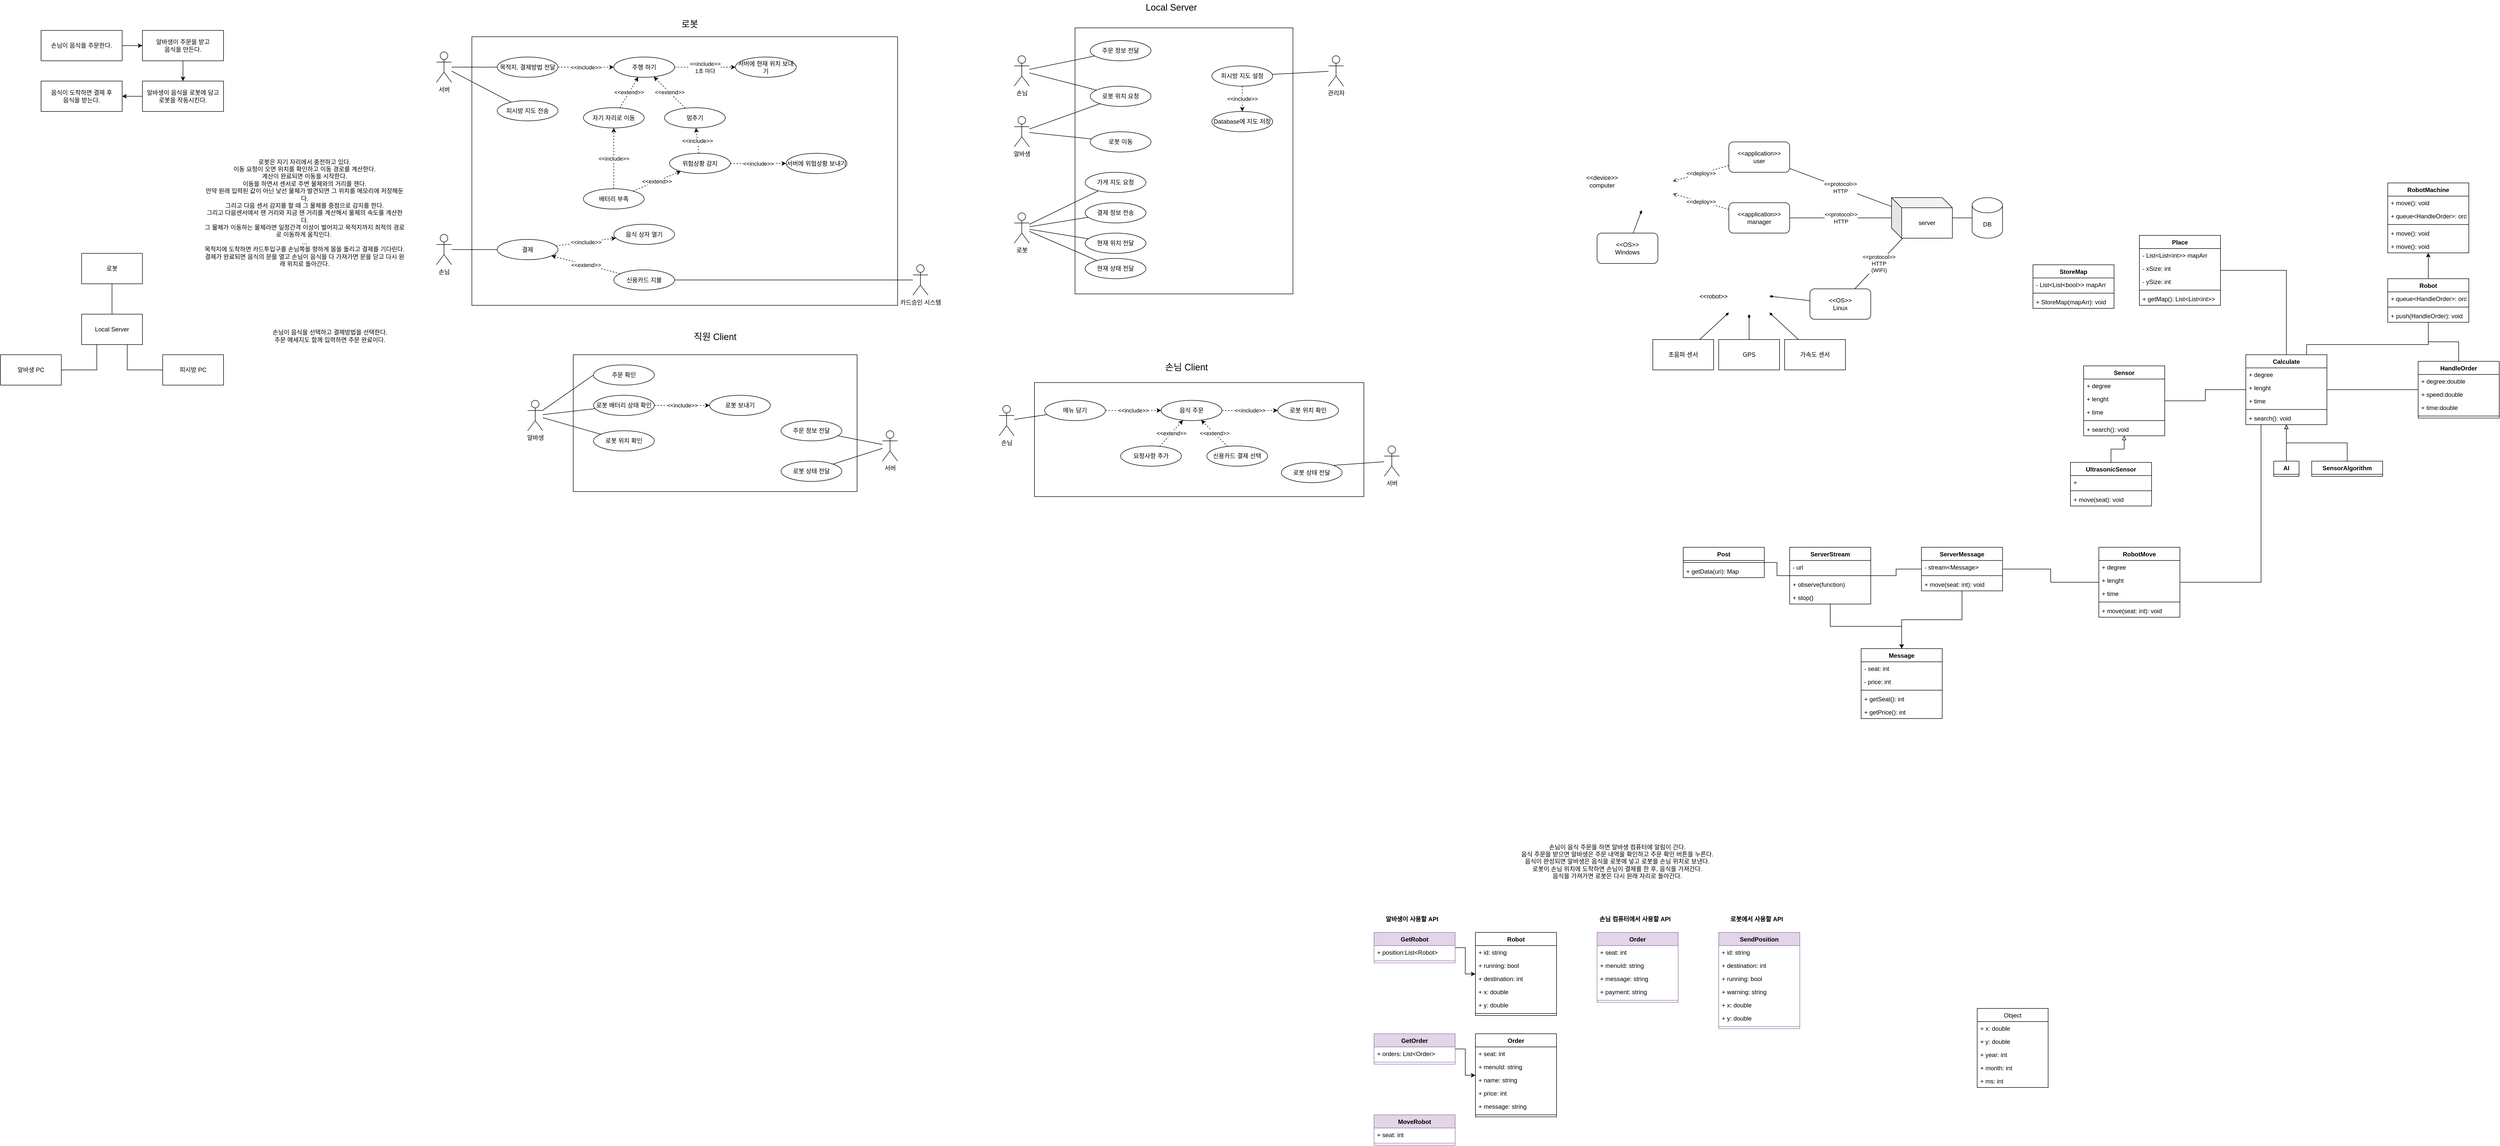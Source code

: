 <mxfile version="20.5.3" type="github">
  <diagram id="C5RBs43oDa-KdzZeNtuy" name="Page-1">
    <mxGraphModel dx="4885" dy="3266" grid="1" gridSize="10" guides="1" tooltips="1" connect="1" arrows="1" fold="1" page="1" pageScale="1" pageWidth="827" pageHeight="1169" math="0" shadow="0">
      <root>
        <mxCell id="WIyWlLk6GJQsqaUBKTNV-0" />
        <mxCell id="WIyWlLk6GJQsqaUBKTNV-1" parent="WIyWlLk6GJQsqaUBKTNV-0" />
        <mxCell id="boHqlnhzObnhQGiScg6p-4" value="" style="rounded=0;whiteSpace=wrap;html=1;fillColor=default;" parent="WIyWlLk6GJQsqaUBKTNV-1" vertex="1">
          <mxGeometry x="-1660" y="-1127.5" width="840" height="530" as="geometry" />
        </mxCell>
        <mxCell id="EA0XSpjeZwfrON8cImh0-27" value="" style="rounded=0;whiteSpace=wrap;html=1;fillColor=default;" parent="WIyWlLk6GJQsqaUBKTNV-1" vertex="1">
          <mxGeometry x="-550" y="-445" width="650" height="225" as="geometry" />
        </mxCell>
        <mxCell id="EA0XSpjeZwfrON8cImh0-26" value="" style="rounded=0;whiteSpace=wrap;html=1;fillColor=default;" parent="WIyWlLk6GJQsqaUBKTNV-1" vertex="1">
          <mxGeometry x="-470" y="-1145" width="430" height="525" as="geometry" />
        </mxCell>
        <mxCell id="LRNxqfhm_rSO2q0IiH9v-185" value="" style="rounded=0;whiteSpace=wrap;html=1;fillColor=default;" parent="WIyWlLk6GJQsqaUBKTNV-1" vertex="1">
          <mxGeometry x="-1460" y="-500" width="560" height="270" as="geometry" />
        </mxCell>
        <mxCell id="EA0XSpjeZwfrON8cImh0-8" style="edgeStyle=none;rounded=0;orthogonalLoop=1;jettySize=auto;html=1;endArrow=none;endFill=0;" parent="WIyWlLk6GJQsqaUBKTNV-1" source="LRNxqfhm_rSO2q0IiH9v-2" target="EA0XSpjeZwfrON8cImh0-4" edge="1">
          <mxGeometry relative="1" as="geometry" />
        </mxCell>
        <mxCell id="LRNxqfhm_rSO2q0IiH9v-2" value="손님" style="shape=umlActor;verticalLabelPosition=bottom;verticalAlign=top;html=1;outlineConnect=0;" parent="WIyWlLk6GJQsqaUBKTNV-1" vertex="1">
          <mxGeometry x="-620" y="-400" width="30" height="60" as="geometry" />
        </mxCell>
        <mxCell id="LRNxqfhm_rSO2q0IiH9v-12" style="rounded=0;orthogonalLoop=1;jettySize=auto;html=1;endArrow=none;endFill=0;" parent="WIyWlLk6GJQsqaUBKTNV-1" source="LRNxqfhm_rSO2q0IiH9v-9" target="LRNxqfhm_rSO2q0IiH9v-10" edge="1">
          <mxGeometry relative="1" as="geometry" />
        </mxCell>
        <mxCell id="LRNxqfhm_rSO2q0IiH9v-16" style="rounded=0;orthogonalLoop=1;jettySize=auto;html=1;endArrow=none;endFill=0;" parent="WIyWlLk6GJQsqaUBKTNV-1" source="LRNxqfhm_rSO2q0IiH9v-9" target="LRNxqfhm_rSO2q0IiH9v-15" edge="1">
          <mxGeometry relative="1" as="geometry" />
        </mxCell>
        <mxCell id="LRNxqfhm_rSO2q0IiH9v-18" style="rounded=0;orthogonalLoop=1;jettySize=auto;html=1;entryX=0;entryY=0.5;entryDx=0;entryDy=0;endArrow=none;endFill=0;" parent="WIyWlLk6GJQsqaUBKTNV-1" source="LRNxqfhm_rSO2q0IiH9v-9" target="LRNxqfhm_rSO2q0IiH9v-17" edge="1">
          <mxGeometry relative="1" as="geometry" />
        </mxCell>
        <mxCell id="LRNxqfhm_rSO2q0IiH9v-9" value="알바생" style="shape=umlActor;verticalLabelPosition=bottom;verticalAlign=top;html=1;outlineConnect=0;" parent="WIyWlLk6GJQsqaUBKTNV-1" vertex="1">
          <mxGeometry x="-1550" y="-410" width="30" height="60" as="geometry" />
        </mxCell>
        <mxCell id="boHqlnhzObnhQGiScg6p-8" value="&amp;lt;&amp;lt;include&amp;gt;&amp;gt;" style="edgeStyle=orthogonalEdgeStyle;rounded=0;orthogonalLoop=1;jettySize=auto;html=1;dashed=1;" parent="WIyWlLk6GJQsqaUBKTNV-1" source="LRNxqfhm_rSO2q0IiH9v-10" target="boHqlnhzObnhQGiScg6p-7" edge="1">
          <mxGeometry relative="1" as="geometry" />
        </mxCell>
        <mxCell id="LRNxqfhm_rSO2q0IiH9v-10" value="로봇 배터리 상태 확인" style="ellipse;whiteSpace=wrap;html=1;" parent="WIyWlLk6GJQsqaUBKTNV-1" vertex="1">
          <mxGeometry x="-1420" y="-420" width="120" height="40" as="geometry" />
        </mxCell>
        <mxCell id="LRNxqfhm_rSO2q0IiH9v-15" value="로봇 위치 확인" style="ellipse;whiteSpace=wrap;html=1;" parent="WIyWlLk6GJQsqaUBKTNV-1" vertex="1">
          <mxGeometry x="-1420" y="-350" width="120" height="40" as="geometry" />
        </mxCell>
        <mxCell id="LRNxqfhm_rSO2q0IiH9v-17" value="주문 확인" style="ellipse;whiteSpace=wrap;html=1;" parent="WIyWlLk6GJQsqaUBKTNV-1" vertex="1">
          <mxGeometry x="-1420" y="-480" width="120" height="40" as="geometry" />
        </mxCell>
        <mxCell id="LRNxqfhm_rSO2q0IiH9v-26" value="Local Server" style="rounded=0;whiteSpace=wrap;html=1;" parent="WIyWlLk6GJQsqaUBKTNV-1" vertex="1">
          <mxGeometry x="-2430" y="-580" width="120" height="60" as="geometry" />
        </mxCell>
        <mxCell id="LRNxqfhm_rSO2q0IiH9v-56" style="edgeStyle=orthogonalEdgeStyle;rounded=0;orthogonalLoop=1;jettySize=auto;html=1;entryX=0.75;entryY=1;entryDx=0;entryDy=0;startArrow=none;startFill=0;endArrow=none;endFill=0;" parent="WIyWlLk6GJQsqaUBKTNV-1" source="LRNxqfhm_rSO2q0IiH9v-27" target="LRNxqfhm_rSO2q0IiH9v-26" edge="1">
          <mxGeometry relative="1" as="geometry" />
        </mxCell>
        <mxCell id="LRNxqfhm_rSO2q0IiH9v-27" value="피시방 PC" style="rounded=0;whiteSpace=wrap;html=1;" parent="WIyWlLk6GJQsqaUBKTNV-1" vertex="1">
          <mxGeometry x="-2270" y="-500" width="120" height="60" as="geometry" />
        </mxCell>
        <mxCell id="LRNxqfhm_rSO2q0IiH9v-55" style="edgeStyle=orthogonalEdgeStyle;rounded=0;orthogonalLoop=1;jettySize=auto;html=1;entryX=0.25;entryY=1;entryDx=0;entryDy=0;startArrow=none;startFill=0;endArrow=none;endFill=0;" parent="WIyWlLk6GJQsqaUBKTNV-1" source="LRNxqfhm_rSO2q0IiH9v-28" target="LRNxqfhm_rSO2q0IiH9v-26" edge="1">
          <mxGeometry relative="1" as="geometry" />
        </mxCell>
        <mxCell id="LRNxqfhm_rSO2q0IiH9v-28" value="알바생 PC" style="rounded=0;whiteSpace=wrap;html=1;" parent="WIyWlLk6GJQsqaUBKTNV-1" vertex="1">
          <mxGeometry x="-2590" y="-500" width="120" height="60" as="geometry" />
        </mxCell>
        <mxCell id="LRNxqfhm_rSO2q0IiH9v-54" style="edgeStyle=orthogonalEdgeStyle;rounded=0;orthogonalLoop=1;jettySize=auto;html=1;startArrow=none;startFill=0;endArrow=none;endFill=0;" parent="WIyWlLk6GJQsqaUBKTNV-1" source="LRNxqfhm_rSO2q0IiH9v-34" target="LRNxqfhm_rSO2q0IiH9v-26" edge="1">
          <mxGeometry relative="1" as="geometry" />
        </mxCell>
        <mxCell id="LRNxqfhm_rSO2q0IiH9v-34" value="로봇" style="rounded=0;whiteSpace=wrap;html=1;" parent="WIyWlLk6GJQsqaUBKTNV-1" vertex="1">
          <mxGeometry x="-2430" y="-700" width="120" height="60" as="geometry" />
        </mxCell>
        <mxCell id="LRNxqfhm_rSO2q0IiH9v-44" value="손님이 음식 주문을 하면 알바생 컴퓨터에 알림이 간다.&lt;br&gt;음식 주문을 받으면 알바생은 주문 내역을 확인하고 주문 확인 버튼을 누른다.&lt;br&gt;음식이 완성되면 알바생은 음식을 로봇에 넣고 로봇을 손님 위치로 보낸다.&lt;br&gt;로봇이 손님 위치에 도착하면 손님이 결제를 한 후, 음식을 가져간다.&lt;br&gt;음식을 가져가면 로봇은 다시 원래 자리로 돌아간다." style="text;html=1;strokeColor=none;fillColor=none;align=center;verticalAlign=middle;whiteSpace=wrap;rounded=0;" parent="WIyWlLk6GJQsqaUBKTNV-1" vertex="1">
          <mxGeometry x="400" y="440" width="400" height="120" as="geometry" />
        </mxCell>
        <mxCell id="LRNxqfhm_rSO2q0IiH9v-48" value="로봇은 자기 자리에서 충전하고 있다.&lt;br&gt;이동 요청이 오면 위치를 확인하고 이동 경로를 계산한다.&lt;br&gt;계산이 완료되면 이동을 시작한다.&lt;br&gt;이동을 하면서 센서로 주변 물체와의 거리를 잰다.&lt;br&gt;만약 원래 입력된 값이 아닌 낯선 물체가 발견되면 그 위치를 메모리에 저장해둔다.&lt;br&gt;그리고 다음 센서 감지를 할 때 그 물체를 중점으로 감지를 한다.&lt;br&gt;그리고 다음센서에서 잰 거리와 지금 잰 거리를 계산해서 물체의 속도를 계산한다.&lt;br&gt;그 물체가 이동하는 물체라면 일정간격 이상이 벌어지고 목적지까지 최적의 경로로 이동하게 움직인다.&amp;nbsp;&lt;br&gt;...&lt;br&gt;목적지에 도착하면 카드투입구를 손님쪽을 향하게 몸을 돌리고 결제를 기다린다.&lt;br&gt;결제가 완료되면 음식의 문을 열고 손님이 음식을 다 가져가면 문을 닫고 다시 원래 위치로 돌아간다." style="text;html=1;strokeColor=none;fillColor=none;align=center;verticalAlign=middle;whiteSpace=wrap;rounded=0;" parent="WIyWlLk6GJQsqaUBKTNV-1" vertex="1">
          <mxGeometry x="-2190" y="-880" width="400" height="200" as="geometry" />
        </mxCell>
        <mxCell id="LRNxqfhm_rSO2q0IiH9v-50" value="손님이 음식을 선택하고 결제방법을 선택한다.&lt;br&gt;주문 메세지도 함께 입력하면 주문 완료이다.&lt;br&gt;" style="text;html=1;strokeColor=none;fillColor=none;align=center;verticalAlign=middle;whiteSpace=wrap;rounded=0;" parent="WIyWlLk6GJQsqaUBKTNV-1" vertex="1">
          <mxGeometry x="-2120" y="-597.5" width="360" height="120" as="geometry" />
        </mxCell>
        <mxCell id="LRNxqfhm_rSO2q0IiH9v-92" style="edgeStyle=orthogonalEdgeStyle;rounded=0;orthogonalLoop=1;jettySize=auto;html=1;startArrow=none;startFill=0;endArrow=classic;endFill=1;" parent="WIyWlLk6GJQsqaUBKTNV-1" source="LRNxqfhm_rSO2q0IiH9v-72" target="LRNxqfhm_rSO2q0IiH9v-82" edge="1">
          <mxGeometry relative="1" as="geometry" />
        </mxCell>
        <mxCell id="LRNxqfhm_rSO2q0IiH9v-72" value="GetRobot" style="swimlane;fontStyle=1;align=center;verticalAlign=top;childLayout=stackLayout;horizontal=1;startSize=26;horizontalStack=0;resizeParent=1;resizeParentMax=0;resizeLast=0;collapsible=1;marginBottom=0;fillColor=#e1d5e7;strokeColor=#9673a6;" parent="WIyWlLk6GJQsqaUBKTNV-1" vertex="1">
          <mxGeometry x="120" y="640" width="160" height="60" as="geometry" />
        </mxCell>
        <mxCell id="LRNxqfhm_rSO2q0IiH9v-81" value="+ position:List&lt;Robot&gt;" style="text;strokeColor=none;fillColor=none;align=left;verticalAlign=top;spacingLeft=4;spacingRight=4;overflow=hidden;rotatable=0;points=[[0,0.5],[1,0.5]];portConstraint=eastwest;" parent="LRNxqfhm_rSO2q0IiH9v-72" vertex="1">
          <mxGeometry y="26" width="160" height="26" as="geometry" />
        </mxCell>
        <mxCell id="LRNxqfhm_rSO2q0IiH9v-74" value="" style="line;strokeWidth=1;fillColor=none;align=left;verticalAlign=middle;spacingTop=-1;spacingLeft=3;spacingRight=3;rotatable=0;labelPosition=right;points=[];portConstraint=eastwest;strokeColor=inherit;" parent="LRNxqfhm_rSO2q0IiH9v-72" vertex="1">
          <mxGeometry y="52" width="160" height="8" as="geometry" />
        </mxCell>
        <mxCell id="LRNxqfhm_rSO2q0IiH9v-96" style="edgeStyle=orthogonalEdgeStyle;rounded=0;orthogonalLoop=1;jettySize=auto;html=1;startArrow=none;startFill=0;endArrow=classic;endFill=1;" parent="WIyWlLk6GJQsqaUBKTNV-1" source="LRNxqfhm_rSO2q0IiH9v-77" target="LRNxqfhm_rSO2q0IiH9v-88" edge="1">
          <mxGeometry relative="1" as="geometry" />
        </mxCell>
        <mxCell id="LRNxqfhm_rSO2q0IiH9v-77" value="GetOrder" style="swimlane;fontStyle=1;align=center;verticalAlign=top;childLayout=stackLayout;horizontal=1;startSize=26;horizontalStack=0;resizeParent=1;resizeParentMax=0;resizeLast=0;collapsible=1;marginBottom=0;fillColor=#e1d5e7;strokeColor=#9673a6;" parent="WIyWlLk6GJQsqaUBKTNV-1" vertex="1">
          <mxGeometry x="120" y="840" width="160" height="60" as="geometry" />
        </mxCell>
        <mxCell id="LRNxqfhm_rSO2q0IiH9v-78" value="+ orders: List&lt;Order&gt;" style="text;strokeColor=none;fillColor=none;align=left;verticalAlign=top;spacingLeft=4;spacingRight=4;overflow=hidden;rotatable=0;points=[[0,0.5],[1,0.5]];portConstraint=eastwest;" parent="LRNxqfhm_rSO2q0IiH9v-77" vertex="1">
          <mxGeometry y="26" width="160" height="26" as="geometry" />
        </mxCell>
        <mxCell id="LRNxqfhm_rSO2q0IiH9v-80" value="" style="line;strokeWidth=1;fillColor=none;align=left;verticalAlign=middle;spacingTop=-1;spacingLeft=3;spacingRight=3;rotatable=0;labelPosition=right;points=[];portConstraint=eastwest;strokeColor=inherit;" parent="LRNxqfhm_rSO2q0IiH9v-77" vertex="1">
          <mxGeometry y="52" width="160" height="8" as="geometry" />
        </mxCell>
        <mxCell id="LRNxqfhm_rSO2q0IiH9v-82" value="Robot" style="swimlane;fontStyle=1;align=center;verticalAlign=top;childLayout=stackLayout;horizontal=1;startSize=26;horizontalStack=0;resizeParent=1;resizeParentMax=0;resizeLast=0;collapsible=1;marginBottom=0;fillColor=none;" parent="WIyWlLk6GJQsqaUBKTNV-1" vertex="1">
          <mxGeometry x="320" y="640" width="160" height="164" as="geometry" />
        </mxCell>
        <mxCell id="LRNxqfhm_rSO2q0IiH9v-83" value="+ id: string" style="text;strokeColor=none;fillColor=none;align=left;verticalAlign=top;spacingLeft=4;spacingRight=4;overflow=hidden;rotatable=0;points=[[0,0.5],[1,0.5]];portConstraint=eastwest;" parent="LRNxqfhm_rSO2q0IiH9v-82" vertex="1">
          <mxGeometry y="26" width="160" height="26" as="geometry" />
        </mxCell>
        <mxCell id="LRNxqfhm_rSO2q0IiH9v-87" value="+ running: bool" style="text;strokeColor=none;fillColor=none;align=left;verticalAlign=top;spacingLeft=4;spacingRight=4;overflow=hidden;rotatable=0;points=[[0,0.5],[1,0.5]];portConstraint=eastwest;" parent="LRNxqfhm_rSO2q0IiH9v-82" vertex="1">
          <mxGeometry y="52" width="160" height="26" as="geometry" />
        </mxCell>
        <mxCell id="LRNxqfhm_rSO2q0IiH9v-147" value="+ destination: int" style="text;strokeColor=none;fillColor=none;align=left;verticalAlign=top;spacingLeft=4;spacingRight=4;overflow=hidden;rotatable=0;points=[[0,0.5],[1,0.5]];portConstraint=eastwest;" parent="LRNxqfhm_rSO2q0IiH9v-82" vertex="1">
          <mxGeometry y="78" width="160" height="26" as="geometry" />
        </mxCell>
        <mxCell id="LRNxqfhm_rSO2q0IiH9v-86" value="+ x: double" style="text;strokeColor=none;fillColor=none;align=left;verticalAlign=top;spacingLeft=4;spacingRight=4;overflow=hidden;rotatable=0;points=[[0,0.5],[1,0.5]];portConstraint=eastwest;" parent="LRNxqfhm_rSO2q0IiH9v-82" vertex="1">
          <mxGeometry y="104" width="160" height="26" as="geometry" />
        </mxCell>
        <mxCell id="LRNxqfhm_rSO2q0IiH9v-84" value="+ y: double" style="text;strokeColor=none;fillColor=none;align=left;verticalAlign=top;spacingLeft=4;spacingRight=4;overflow=hidden;rotatable=0;points=[[0,0.5],[1,0.5]];portConstraint=eastwest;" parent="LRNxqfhm_rSO2q0IiH9v-82" vertex="1">
          <mxGeometry y="130" width="160" height="26" as="geometry" />
        </mxCell>
        <mxCell id="LRNxqfhm_rSO2q0IiH9v-85" value="" style="line;strokeWidth=1;fillColor=none;align=left;verticalAlign=middle;spacingTop=-1;spacingLeft=3;spacingRight=3;rotatable=0;labelPosition=right;points=[];portConstraint=eastwest;strokeColor=inherit;" parent="LRNxqfhm_rSO2q0IiH9v-82" vertex="1">
          <mxGeometry y="156" width="160" height="8" as="geometry" />
        </mxCell>
        <mxCell id="LRNxqfhm_rSO2q0IiH9v-88" value="Order" style="swimlane;fontStyle=1;align=center;verticalAlign=top;childLayout=stackLayout;horizontal=1;startSize=26;horizontalStack=0;resizeParent=1;resizeParentMax=0;resizeLast=0;collapsible=1;marginBottom=0;fillColor=none;" parent="WIyWlLk6GJQsqaUBKTNV-1" vertex="1">
          <mxGeometry x="320" y="840" width="160" height="164" as="geometry" />
        </mxCell>
        <mxCell id="LRNxqfhm_rSO2q0IiH9v-94" value="+ seat: int" style="text;strokeColor=none;fillColor=none;align=left;verticalAlign=top;spacingLeft=4;spacingRight=4;overflow=hidden;rotatable=0;points=[[0,0.5],[1,0.5]];portConstraint=eastwest;" parent="LRNxqfhm_rSO2q0IiH9v-88" vertex="1">
          <mxGeometry y="26" width="160" height="26" as="geometry" />
        </mxCell>
        <mxCell id="LRNxqfhm_rSO2q0IiH9v-89" value="+ menuId: string" style="text;strokeColor=none;fillColor=none;align=left;verticalAlign=top;spacingLeft=4;spacingRight=4;overflow=hidden;rotatable=0;points=[[0,0.5],[1,0.5]];portConstraint=eastwest;" parent="LRNxqfhm_rSO2q0IiH9v-88" vertex="1">
          <mxGeometry y="52" width="160" height="26" as="geometry" />
        </mxCell>
        <mxCell id="LRNxqfhm_rSO2q0IiH9v-90" value="+ name: string" style="text;strokeColor=none;fillColor=none;align=left;verticalAlign=top;spacingLeft=4;spacingRight=4;overflow=hidden;rotatable=0;points=[[0,0.5],[1,0.5]];portConstraint=eastwest;" parent="LRNxqfhm_rSO2q0IiH9v-88" vertex="1">
          <mxGeometry y="78" width="160" height="26" as="geometry" />
        </mxCell>
        <mxCell id="LRNxqfhm_rSO2q0IiH9v-162" value="+ price: int" style="text;strokeColor=none;fillColor=none;align=left;verticalAlign=top;spacingLeft=4;spacingRight=4;overflow=hidden;rotatable=0;points=[[0,0.5],[1,0.5]];portConstraint=eastwest;" parent="LRNxqfhm_rSO2q0IiH9v-88" vertex="1">
          <mxGeometry y="104" width="160" height="26" as="geometry" />
        </mxCell>
        <mxCell id="LRNxqfhm_rSO2q0IiH9v-93" value="+ message: string" style="text;strokeColor=none;fillColor=none;align=left;verticalAlign=top;spacingLeft=4;spacingRight=4;overflow=hidden;rotatable=0;points=[[0,0.5],[1,0.5]];portConstraint=eastwest;" parent="LRNxqfhm_rSO2q0IiH9v-88" vertex="1">
          <mxGeometry y="130" width="160" height="26" as="geometry" />
        </mxCell>
        <mxCell id="LRNxqfhm_rSO2q0IiH9v-91" value="" style="line;strokeWidth=1;fillColor=none;align=left;verticalAlign=middle;spacingTop=-1;spacingLeft=3;spacingRight=3;rotatable=0;labelPosition=right;points=[];portConstraint=eastwest;strokeColor=inherit;" parent="LRNxqfhm_rSO2q0IiH9v-88" vertex="1">
          <mxGeometry y="156" width="160" height="8" as="geometry" />
        </mxCell>
        <mxCell id="LRNxqfhm_rSO2q0IiH9v-110" value="알바생이 사용할 API" style="text;align=center;fontStyle=1;verticalAlign=middle;spacingLeft=3;spacingRight=3;strokeColor=none;rotatable=0;points=[[0,0.5],[1,0.5]];portConstraint=eastwest;fillColor=none;" parent="WIyWlLk6GJQsqaUBKTNV-1" vertex="1">
          <mxGeometry x="120" y="600" width="150" height="26" as="geometry" />
        </mxCell>
        <mxCell id="LRNxqfhm_rSO2q0IiH9v-111" value="MoveRobot" style="swimlane;fontStyle=1;align=center;verticalAlign=top;childLayout=stackLayout;horizontal=1;startSize=26;horizontalStack=0;resizeParent=1;resizeParentMax=0;resizeLast=0;collapsible=1;marginBottom=0;fillColor=#e1d5e7;strokeColor=#9673a6;" parent="WIyWlLk6GJQsqaUBKTNV-1" vertex="1">
          <mxGeometry x="120" y="1000" width="160" height="60" as="geometry" />
        </mxCell>
        <mxCell id="LRNxqfhm_rSO2q0IiH9v-112" value="+ seat: int" style="text;strokeColor=none;fillColor=none;align=left;verticalAlign=top;spacingLeft=4;spacingRight=4;overflow=hidden;rotatable=0;points=[[0,0.5],[1,0.5]];portConstraint=eastwest;" parent="LRNxqfhm_rSO2q0IiH9v-111" vertex="1">
          <mxGeometry y="26" width="160" height="26" as="geometry" />
        </mxCell>
        <mxCell id="LRNxqfhm_rSO2q0IiH9v-113" value="" style="line;strokeWidth=1;fillColor=none;align=left;verticalAlign=middle;spacingTop=-1;spacingLeft=3;spacingRight=3;rotatable=0;labelPosition=right;points=[];portConstraint=eastwest;strokeColor=inherit;" parent="LRNxqfhm_rSO2q0IiH9v-111" vertex="1">
          <mxGeometry y="52" width="160" height="8" as="geometry" />
        </mxCell>
        <mxCell id="LRNxqfhm_rSO2q0IiH9v-124" value="손님 컴퓨터에서 사용할 API" style="text;align=center;fontStyle=1;verticalAlign=middle;spacingLeft=3;spacingRight=3;strokeColor=none;rotatable=0;points=[[0,0.5],[1,0.5]];portConstraint=eastwest;fillColor=none;" parent="WIyWlLk6GJQsqaUBKTNV-1" vertex="1">
          <mxGeometry x="560" y="600" width="150" height="26" as="geometry" />
        </mxCell>
        <mxCell id="LRNxqfhm_rSO2q0IiH9v-125" value="Order" style="swimlane;fontStyle=1;align=center;verticalAlign=top;childLayout=stackLayout;horizontal=1;startSize=26;horizontalStack=0;resizeParent=1;resizeParentMax=0;resizeLast=0;collapsible=1;marginBottom=0;fillColor=#e1d5e7;strokeColor=#9673a6;" parent="WIyWlLk6GJQsqaUBKTNV-1" vertex="1">
          <mxGeometry x="560" y="640" width="160" height="138" as="geometry" />
        </mxCell>
        <mxCell id="LRNxqfhm_rSO2q0IiH9v-126" value="+ seat: int" style="text;strokeColor=none;fillColor=none;align=left;verticalAlign=top;spacingLeft=4;spacingRight=4;overflow=hidden;rotatable=0;points=[[0,0.5],[1,0.5]];portConstraint=eastwest;" parent="LRNxqfhm_rSO2q0IiH9v-125" vertex="1">
          <mxGeometry y="26" width="160" height="26" as="geometry" />
        </mxCell>
        <mxCell id="LRNxqfhm_rSO2q0IiH9v-165" value="+ menuId: string" style="text;strokeColor=none;fillColor=none;align=left;verticalAlign=top;spacingLeft=4;spacingRight=4;overflow=hidden;rotatable=0;points=[[0,0.5],[1,0.5]];portConstraint=eastwest;" parent="LRNxqfhm_rSO2q0IiH9v-125" vertex="1">
          <mxGeometry y="52" width="160" height="26" as="geometry" />
        </mxCell>
        <mxCell id="LRNxqfhm_rSO2q0IiH9v-128" value="+ message: string" style="text;strokeColor=none;fillColor=none;align=left;verticalAlign=top;spacingLeft=4;spacingRight=4;overflow=hidden;rotatable=0;points=[[0,0.5],[1,0.5]];portConstraint=eastwest;" parent="LRNxqfhm_rSO2q0IiH9v-125" vertex="1">
          <mxGeometry y="78" width="160" height="26" as="geometry" />
        </mxCell>
        <mxCell id="LRNxqfhm_rSO2q0IiH9v-129" value="+ payment: string" style="text;strokeColor=none;fillColor=none;align=left;verticalAlign=top;spacingLeft=4;spacingRight=4;overflow=hidden;rotatable=0;points=[[0,0.5],[1,0.5]];portConstraint=eastwest;" parent="LRNxqfhm_rSO2q0IiH9v-125" vertex="1">
          <mxGeometry y="104" width="160" height="26" as="geometry" />
        </mxCell>
        <mxCell id="LRNxqfhm_rSO2q0IiH9v-127" value="" style="line;strokeWidth=1;fillColor=none;align=left;verticalAlign=middle;spacingTop=-1;spacingLeft=3;spacingRight=3;rotatable=0;labelPosition=right;points=[];portConstraint=eastwest;strokeColor=inherit;" parent="LRNxqfhm_rSO2q0IiH9v-125" vertex="1">
          <mxGeometry y="130" width="160" height="8" as="geometry" />
        </mxCell>
        <mxCell id="LRNxqfhm_rSO2q0IiH9v-138" value="로봇에서 사용할 API" style="text;align=center;fontStyle=1;verticalAlign=middle;spacingLeft=3;spacingRight=3;strokeColor=none;rotatable=0;points=[[0,0.5],[1,0.5]];portConstraint=eastwest;fillColor=none;" parent="WIyWlLk6GJQsqaUBKTNV-1" vertex="1">
          <mxGeometry x="800" y="600" width="150" height="26" as="geometry" />
        </mxCell>
        <mxCell id="LRNxqfhm_rSO2q0IiH9v-140" value="SendPosition" style="swimlane;fontStyle=1;align=center;verticalAlign=top;childLayout=stackLayout;horizontal=1;startSize=26;horizontalStack=0;resizeParent=1;resizeParentMax=0;resizeLast=0;collapsible=1;marginBottom=0;fillColor=#e1d5e7;strokeColor=#9673a6;" parent="WIyWlLk6GJQsqaUBKTNV-1" vertex="1">
          <mxGeometry x="800" y="640" width="160" height="190" as="geometry" />
        </mxCell>
        <mxCell id="LRNxqfhm_rSO2q0IiH9v-141" value="+ id: string" style="text;strokeColor=none;fillColor=none;align=left;verticalAlign=top;spacingLeft=4;spacingRight=4;overflow=hidden;rotatable=0;points=[[0,0.5],[1,0.5]];portConstraint=eastwest;" parent="LRNxqfhm_rSO2q0IiH9v-140" vertex="1">
          <mxGeometry y="26" width="160" height="26" as="geometry" />
        </mxCell>
        <mxCell id="LRNxqfhm_rSO2q0IiH9v-148" value="+ destination: int" style="text;strokeColor=none;fillColor=none;align=left;verticalAlign=top;spacingLeft=4;spacingRight=4;overflow=hidden;rotatable=0;points=[[0,0.5],[1,0.5]];portConstraint=eastwest;" parent="LRNxqfhm_rSO2q0IiH9v-140" vertex="1">
          <mxGeometry y="52" width="160" height="26" as="geometry" />
        </mxCell>
        <mxCell id="LRNxqfhm_rSO2q0IiH9v-152" value="+ running: bool" style="text;strokeColor=none;fillColor=none;align=left;verticalAlign=top;spacingLeft=4;spacingRight=4;overflow=hidden;rotatable=0;points=[[0,0.5],[1,0.5]];portConstraint=eastwest;" parent="LRNxqfhm_rSO2q0IiH9v-140" vertex="1">
          <mxGeometry y="78" width="160" height="26" as="geometry" />
        </mxCell>
        <mxCell id="LRNxqfhm_rSO2q0IiH9v-150" value="+ warning: string" style="text;strokeColor=none;fillColor=none;align=left;verticalAlign=top;spacingLeft=4;spacingRight=4;overflow=hidden;rotatable=0;points=[[0,0.5],[1,0.5]];portConstraint=eastwest;" parent="LRNxqfhm_rSO2q0IiH9v-140" vertex="1">
          <mxGeometry y="104" width="160" height="26" as="geometry" />
        </mxCell>
        <mxCell id="LRNxqfhm_rSO2q0IiH9v-143" value="+ x: double" style="text;strokeColor=none;fillColor=none;align=left;verticalAlign=top;spacingLeft=4;spacingRight=4;overflow=hidden;rotatable=0;points=[[0,0.5],[1,0.5]];portConstraint=eastwest;" parent="LRNxqfhm_rSO2q0IiH9v-140" vertex="1">
          <mxGeometry y="130" width="160" height="26" as="geometry" />
        </mxCell>
        <mxCell id="LRNxqfhm_rSO2q0IiH9v-144" value="+ y: double" style="text;strokeColor=none;fillColor=none;align=left;verticalAlign=top;spacingLeft=4;spacingRight=4;overflow=hidden;rotatable=0;points=[[0,0.5],[1,0.5]];portConstraint=eastwest;" parent="LRNxqfhm_rSO2q0IiH9v-140" vertex="1">
          <mxGeometry y="156" width="160" height="26" as="geometry" />
        </mxCell>
        <mxCell id="LRNxqfhm_rSO2q0IiH9v-145" value="" style="line;strokeWidth=1;fillColor=none;align=left;verticalAlign=middle;spacingTop=-1;spacingLeft=3;spacingRight=3;rotatable=0;labelPosition=right;points=[];portConstraint=eastwest;strokeColor=inherit;" parent="LRNxqfhm_rSO2q0IiH9v-140" vertex="1">
          <mxGeometry y="182" width="160" height="8" as="geometry" />
        </mxCell>
        <mxCell id="LRNxqfhm_rSO2q0IiH9v-189" style="edgeStyle=none;rounded=0;orthogonalLoop=1;jettySize=auto;html=1;strokeColor=default;startArrow=none;startFill=0;endArrow=none;endFill=0;" parent="WIyWlLk6GJQsqaUBKTNV-1" source="LRNxqfhm_rSO2q0IiH9v-180" target="LRNxqfhm_rSO2q0IiH9v-188" edge="1">
          <mxGeometry relative="1" as="geometry" />
        </mxCell>
        <mxCell id="EA0XSpjeZwfrON8cImh0-64" style="edgeStyle=none;rounded=0;orthogonalLoop=1;jettySize=auto;html=1;endArrow=none;endFill=0;" parent="WIyWlLk6GJQsqaUBKTNV-1" source="LRNxqfhm_rSO2q0IiH9v-180" target="EA0XSpjeZwfrON8cImh0-63" edge="1">
          <mxGeometry relative="1" as="geometry" />
        </mxCell>
        <mxCell id="LRNxqfhm_rSO2q0IiH9v-180" value="서버" style="shape=umlActor;verticalLabelPosition=bottom;verticalAlign=top;html=1;outlineConnect=0;" parent="WIyWlLk6GJQsqaUBKTNV-1" vertex="1">
          <mxGeometry x="-1730" y="-1097.5" width="30" height="60" as="geometry" />
        </mxCell>
        <mxCell id="EA0XSpjeZwfrON8cImh0-107" value="&lt;meta charset=&quot;utf-8&quot;&gt;&lt;span style=&quot;color: rgb(0, 0, 0); font-family: Helvetica; font-size: 11px; font-style: normal; font-variant-ligatures: normal; font-variant-caps: normal; font-weight: 400; letter-spacing: normal; orphans: 2; text-align: center; text-indent: 0px; text-transform: none; widows: 2; word-spacing: 0px; -webkit-text-stroke-width: 0px; background-color: rgb(255, 255, 255); text-decoration-thickness: initial; text-decoration-style: initial; text-decoration-color: initial; float: none; display: inline !important;&quot;&gt;&amp;lt;&amp;lt;include&amp;gt;&amp;gt;&lt;/span&gt;" style="edgeStyle=none;rounded=0;orthogonalLoop=1;jettySize=auto;html=1;fontSize=11;endArrow=classic;endFill=1;dashed=1;" parent="WIyWlLk6GJQsqaUBKTNV-1" source="LRNxqfhm_rSO2q0IiH9v-188" target="LRNxqfhm_rSO2q0IiH9v-205" edge="1">
          <mxGeometry relative="1" as="geometry" />
        </mxCell>
        <mxCell id="LRNxqfhm_rSO2q0IiH9v-188" value="목적지, 결제방법 전달" style="ellipse;whiteSpace=wrap;html=1;" parent="WIyWlLk6GJQsqaUBKTNV-1" vertex="1">
          <mxGeometry x="-1610" y="-1087.5" width="120" height="40" as="geometry" />
        </mxCell>
        <mxCell id="LRNxqfhm_rSO2q0IiH9v-198" value="Object" style="swimlane;fontStyle=0;childLayout=stackLayout;horizontal=1;startSize=26;fillColor=none;horizontalStack=0;resizeParent=1;resizeParentMax=0;resizeLast=0;collapsible=1;marginBottom=0;" parent="WIyWlLk6GJQsqaUBKTNV-1" vertex="1">
          <mxGeometry x="1310" y="790" width="140" height="156" as="geometry" />
        </mxCell>
        <mxCell id="LRNxqfhm_rSO2q0IiH9v-199" value="+ x: double" style="text;strokeColor=none;fillColor=none;align=left;verticalAlign=top;spacingLeft=4;spacingRight=4;overflow=hidden;rotatable=0;points=[[0,0.5],[1,0.5]];portConstraint=eastwest;" parent="LRNxqfhm_rSO2q0IiH9v-198" vertex="1">
          <mxGeometry y="26" width="140" height="26" as="geometry" />
        </mxCell>
        <mxCell id="LRNxqfhm_rSO2q0IiH9v-200" value="+ y: double" style="text;strokeColor=none;fillColor=none;align=left;verticalAlign=top;spacingLeft=4;spacingRight=4;overflow=hidden;rotatable=0;points=[[0,0.5],[1,0.5]];portConstraint=eastwest;" parent="LRNxqfhm_rSO2q0IiH9v-198" vertex="1">
          <mxGeometry y="52" width="140" height="26" as="geometry" />
        </mxCell>
        <mxCell id="LRNxqfhm_rSO2q0IiH9v-202" value="+ year: int" style="text;strokeColor=none;fillColor=none;align=left;verticalAlign=top;spacingLeft=4;spacingRight=4;overflow=hidden;rotatable=0;points=[[0,0.5],[1,0.5]];portConstraint=eastwest;" parent="LRNxqfhm_rSO2q0IiH9v-198" vertex="1">
          <mxGeometry y="78" width="140" height="26" as="geometry" />
        </mxCell>
        <mxCell id="LRNxqfhm_rSO2q0IiH9v-203" value="+ month: int" style="text;strokeColor=none;fillColor=none;align=left;verticalAlign=top;spacingLeft=4;spacingRight=4;overflow=hidden;rotatable=0;points=[[0,0.5],[1,0.5]];portConstraint=eastwest;" parent="LRNxqfhm_rSO2q0IiH9v-198" vertex="1">
          <mxGeometry y="104" width="140" height="26" as="geometry" />
        </mxCell>
        <mxCell id="LRNxqfhm_rSO2q0IiH9v-201" value="+ ms: int" style="text;strokeColor=none;fillColor=none;align=left;verticalAlign=top;spacingLeft=4;spacingRight=4;overflow=hidden;rotatable=0;points=[[0,0.5],[1,0.5]];portConstraint=eastwest;" parent="LRNxqfhm_rSO2q0IiH9v-198" vertex="1">
          <mxGeometry y="130" width="140" height="26" as="geometry" />
        </mxCell>
        <mxCell id="EA0XSpjeZwfrON8cImh0-108" value="&lt;span style=&quot;color: rgb(0, 0, 0); font-family: Helvetica; font-size: 11px; font-style: normal; font-variant-ligatures: normal; font-variant-caps: normal; font-weight: 400; letter-spacing: normal; orphans: 2; text-align: center; text-indent: 0px; text-transform: none; widows: 2; word-spacing: 0px; -webkit-text-stroke-width: 0px; background-color: rgb(255, 255, 255); text-decoration-thickness: initial; text-decoration-style: initial; text-decoration-color: initial; float: none; display: inline !important;&quot;&gt;&amp;lt;&amp;lt;include&amp;gt;&amp;gt;&lt;br&gt;1초 마다&lt;br&gt;&lt;/span&gt;" style="edgeStyle=none;rounded=0;orthogonalLoop=1;jettySize=auto;html=1;dashed=1;fontSize=11;endArrow=classic;endFill=1;" parent="WIyWlLk6GJQsqaUBKTNV-1" source="LRNxqfhm_rSO2q0IiH9v-205" target="EA0XSpjeZwfrON8cImh0-60" edge="1">
          <mxGeometry relative="1" as="geometry" />
        </mxCell>
        <mxCell id="LRNxqfhm_rSO2q0IiH9v-205" value="주행 하기" style="ellipse;whiteSpace=wrap;html=1;" parent="WIyWlLk6GJQsqaUBKTNV-1" vertex="1">
          <mxGeometry x="-1380" y="-1087.5" width="120" height="40" as="geometry" />
        </mxCell>
        <mxCell id="LRNxqfhm_rSO2q0IiH9v-227" style="edgeStyle=none;rounded=0;orthogonalLoop=1;jettySize=auto;html=1;strokeColor=default;startArrow=none;startFill=0;endArrow=none;endFill=0;" parent="WIyWlLk6GJQsqaUBKTNV-1" source="LRNxqfhm_rSO2q0IiH9v-218" target="LRNxqfhm_rSO2q0IiH9v-222" edge="1">
          <mxGeometry relative="1" as="geometry" />
        </mxCell>
        <mxCell id="LRNxqfhm_rSO2q0IiH9v-218" value="손님" style="shape=umlActor;verticalLabelPosition=bottom;verticalAlign=top;html=1;outlineConnect=0;" parent="WIyWlLk6GJQsqaUBKTNV-1" vertex="1">
          <mxGeometry x="-1730" y="-737.5" width="30" height="60" as="geometry" />
        </mxCell>
        <mxCell id="boHqlnhzObnhQGiScg6p-29" value="&amp;lt;&amp;lt;include&amp;gt;&amp;gt;" style="edgeStyle=none;rounded=0;orthogonalLoop=1;jettySize=auto;html=1;dashed=1;endArrow=classic;endFill=1;" parent="WIyWlLk6GJQsqaUBKTNV-1" source="LRNxqfhm_rSO2q0IiH9v-222" target="boHqlnhzObnhQGiScg6p-28" edge="1">
          <mxGeometry relative="1" as="geometry" />
        </mxCell>
        <mxCell id="LRNxqfhm_rSO2q0IiH9v-222" value="결제" style="ellipse;whiteSpace=wrap;html=1;" parent="WIyWlLk6GJQsqaUBKTNV-1" vertex="1">
          <mxGeometry x="-1610" y="-727.5" width="120" height="40" as="geometry" />
        </mxCell>
        <mxCell id="LRNxqfhm_rSO2q0IiH9v-223" value="카드승인 시스템" style="shape=umlActor;verticalLabelPosition=bottom;verticalAlign=top;html=1;outlineConnect=0;" parent="WIyWlLk6GJQsqaUBKTNV-1" vertex="1">
          <mxGeometry x="-790" y="-677.5" width="30" height="60" as="geometry" />
        </mxCell>
        <mxCell id="LRNxqfhm_rSO2q0IiH9v-224" value="&amp;lt;&amp;lt;extend&amp;gt;&amp;gt;" style="rounded=0;orthogonalLoop=1;jettySize=auto;html=1;dashed=1;startArrow=none;startFill=0;endArrow=classic;endFill=1;" parent="WIyWlLk6GJQsqaUBKTNV-1" source="LRNxqfhm_rSO2q0IiH9v-226" target="LRNxqfhm_rSO2q0IiH9v-222" edge="1">
          <mxGeometry relative="1" as="geometry" />
        </mxCell>
        <mxCell id="LRNxqfhm_rSO2q0IiH9v-225" value="" style="edgeStyle=none;rounded=0;orthogonalLoop=1;jettySize=auto;html=1;strokeColor=default;startArrow=none;startFill=0;endArrow=none;endFill=0;" parent="WIyWlLk6GJQsqaUBKTNV-1" source="LRNxqfhm_rSO2q0IiH9v-226" target="LRNxqfhm_rSO2q0IiH9v-223" edge="1">
          <mxGeometry relative="1" as="geometry" />
        </mxCell>
        <mxCell id="LRNxqfhm_rSO2q0IiH9v-226" value="신용카드 지불" style="ellipse;whiteSpace=wrap;html=1;" parent="WIyWlLk6GJQsqaUBKTNV-1" vertex="1">
          <mxGeometry x="-1380" y="-667.5" width="120" height="40" as="geometry" />
        </mxCell>
        <mxCell id="EA0XSpjeZwfrON8cImh0-28" value="&amp;lt;&amp;lt;extend&amp;gt;&amp;gt;" style="edgeStyle=none;rounded=0;orthogonalLoop=1;jettySize=auto;html=1;dashed=1;endArrow=classic;endFill=1;" parent="WIyWlLk6GJQsqaUBKTNV-1" source="EA0XSpjeZwfrON8cImh0-0" target="EA0XSpjeZwfrON8cImh0-24" edge="1">
          <mxGeometry relative="1" as="geometry" />
        </mxCell>
        <mxCell id="EA0XSpjeZwfrON8cImh0-0" value="요청사항 추가" style="ellipse;whiteSpace=wrap;html=1;" parent="WIyWlLk6GJQsqaUBKTNV-1" vertex="1">
          <mxGeometry x="-380" y="-320" width="120" height="40" as="geometry" />
        </mxCell>
        <mxCell id="EA0XSpjeZwfrON8cImh0-5" value="&amp;lt;&amp;lt;include&amp;gt;&amp;gt;" style="edgeStyle=none;rounded=0;orthogonalLoop=1;jettySize=auto;html=1;endArrow=classic;endFill=1;dashed=1;" parent="WIyWlLk6GJQsqaUBKTNV-1" source="EA0XSpjeZwfrON8cImh0-4" target="EA0XSpjeZwfrON8cImh0-24" edge="1">
          <mxGeometry relative="1" as="geometry">
            <mxPoint x="-300" y="-390" as="targetPoint" />
          </mxGeometry>
        </mxCell>
        <mxCell id="EA0XSpjeZwfrON8cImh0-4" value="메뉴 담기" style="ellipse;whiteSpace=wrap;html=1;" parent="WIyWlLk6GJQsqaUBKTNV-1" vertex="1">
          <mxGeometry x="-530" y="-410" width="120" height="40" as="geometry" />
        </mxCell>
        <mxCell id="EA0XSpjeZwfrON8cImh0-16" style="edgeStyle=none;rounded=0;orthogonalLoop=1;jettySize=auto;html=1;endArrow=classic;endFill=1;" parent="WIyWlLk6GJQsqaUBKTNV-1" source="EA0XSpjeZwfrON8cImh0-10" target="EA0XSpjeZwfrON8cImh0-12" edge="1">
          <mxGeometry relative="1" as="geometry" />
        </mxCell>
        <mxCell id="EA0XSpjeZwfrON8cImh0-10" value="손님이 음식을 주문한다." style="rounded=0;whiteSpace=wrap;html=1;" parent="WIyWlLk6GJQsqaUBKTNV-1" vertex="1">
          <mxGeometry x="-2510" y="-1140" width="160" height="60" as="geometry" />
        </mxCell>
        <mxCell id="EA0XSpjeZwfrON8cImh0-17" style="edgeStyle=none;rounded=0;orthogonalLoop=1;jettySize=auto;html=1;endArrow=classic;endFill=1;" parent="WIyWlLk6GJQsqaUBKTNV-1" source="EA0XSpjeZwfrON8cImh0-12" target="EA0XSpjeZwfrON8cImh0-13" edge="1">
          <mxGeometry relative="1" as="geometry" />
        </mxCell>
        <mxCell id="EA0XSpjeZwfrON8cImh0-12" value="알바생이 주문을 받고&lt;br&gt;음식을 만든다." style="rounded=0;whiteSpace=wrap;html=1;" parent="WIyWlLk6GJQsqaUBKTNV-1" vertex="1">
          <mxGeometry x="-2310" y="-1140" width="160" height="60" as="geometry" />
        </mxCell>
        <mxCell id="EA0XSpjeZwfrON8cImh0-18" style="edgeStyle=none;rounded=0;orthogonalLoop=1;jettySize=auto;html=1;endArrow=classic;endFill=1;" parent="WIyWlLk6GJQsqaUBKTNV-1" source="EA0XSpjeZwfrON8cImh0-13" target="EA0XSpjeZwfrON8cImh0-14" edge="1">
          <mxGeometry relative="1" as="geometry" />
        </mxCell>
        <mxCell id="EA0XSpjeZwfrON8cImh0-13" value="알바생이 음식을 로봇에 담고&lt;br&gt;로봇을 작동시킨다." style="rounded=0;whiteSpace=wrap;html=1;" parent="WIyWlLk6GJQsqaUBKTNV-1" vertex="1">
          <mxGeometry x="-2310" y="-1040" width="160" height="60" as="geometry" />
        </mxCell>
        <mxCell id="EA0XSpjeZwfrON8cImh0-14" value="음식이 도착하면 결제 후&lt;br&gt;음식을 받는다." style="rounded=0;whiteSpace=wrap;html=1;" parent="WIyWlLk6GJQsqaUBKTNV-1" vertex="1">
          <mxGeometry x="-2510" y="-1040" width="160" height="60" as="geometry" />
        </mxCell>
        <mxCell id="EA0XSpjeZwfrON8cImh0-71" value="&amp;lt;&amp;lt;include&amp;gt;&amp;gt;" style="edgeStyle=none;rounded=0;orthogonalLoop=1;jettySize=auto;html=1;dashed=1;fontSize=11;endArrow=classic;endFill=1;" parent="WIyWlLk6GJQsqaUBKTNV-1" source="EA0XSpjeZwfrON8cImh0-24" target="EA0XSpjeZwfrON8cImh0-67" edge="1">
          <mxGeometry relative="1" as="geometry" />
        </mxCell>
        <mxCell id="EA0XSpjeZwfrON8cImh0-24" value="음식 주문" style="ellipse;whiteSpace=wrap;html=1;" parent="WIyWlLk6GJQsqaUBKTNV-1" vertex="1">
          <mxGeometry x="-300" y="-410" width="120" height="40" as="geometry" />
        </mxCell>
        <mxCell id="EA0XSpjeZwfrON8cImh0-60" value="서버에 현재 위치 보내기" style="ellipse;whiteSpace=wrap;html=1;" parent="WIyWlLk6GJQsqaUBKTNV-1" vertex="1">
          <mxGeometry x="-1140" y="-1087.5" width="120" height="40" as="geometry" />
        </mxCell>
        <mxCell id="EA0XSpjeZwfrON8cImh0-63" value="피시방 지도 전송" style="ellipse;whiteSpace=wrap;html=1;" parent="WIyWlLk6GJQsqaUBKTNV-1" vertex="1">
          <mxGeometry x="-1610" y="-1001.5" width="120" height="40" as="geometry" />
        </mxCell>
        <mxCell id="EA0XSpjeZwfrON8cImh0-65" value="손님 Client" style="text;html=1;strokeColor=none;fillColor=none;align=center;verticalAlign=middle;whiteSpace=wrap;rounded=0;fontSize=18;" parent="WIyWlLk6GJQsqaUBKTNV-1" vertex="1">
          <mxGeometry x="-330" y="-490" width="160" height="30" as="geometry" />
        </mxCell>
        <mxCell id="EA0XSpjeZwfrON8cImh0-67" value="로봇 위치 확인" style="ellipse;whiteSpace=wrap;html=1;" parent="WIyWlLk6GJQsqaUBKTNV-1" vertex="1">
          <mxGeometry x="-70" y="-410" width="120" height="40" as="geometry" />
        </mxCell>
        <mxCell id="EA0XSpjeZwfrON8cImh0-70" value="&amp;lt;&amp;lt;extend&amp;gt;&amp;gt;" style="edgeStyle=none;rounded=0;orthogonalLoop=1;jettySize=auto;html=1;fontSize=11;endArrow=classic;endFill=1;dashed=1;" parent="WIyWlLk6GJQsqaUBKTNV-1" source="EA0XSpjeZwfrON8cImh0-69" target="EA0XSpjeZwfrON8cImh0-24" edge="1">
          <mxGeometry relative="1" as="geometry" />
        </mxCell>
        <mxCell id="EA0XSpjeZwfrON8cImh0-69" value="신용카드 결제 선택" style="ellipse;whiteSpace=wrap;html=1;" parent="WIyWlLk6GJQsqaUBKTNV-1" vertex="1">
          <mxGeometry x="-210" y="-320" width="120" height="40" as="geometry" />
        </mxCell>
        <mxCell id="EA0XSpjeZwfrON8cImh0-74" style="edgeStyle=none;rounded=0;orthogonalLoop=1;jettySize=auto;html=1;entryX=1;entryY=0;entryDx=0;entryDy=0;fontSize=11;endArrow=none;endFill=0;" parent="WIyWlLk6GJQsqaUBKTNV-1" source="EA0XSpjeZwfrON8cImh0-72" target="EA0XSpjeZwfrON8cImh0-73" edge="1">
          <mxGeometry relative="1" as="geometry" />
        </mxCell>
        <mxCell id="EA0XSpjeZwfrON8cImh0-72" value="서버" style="shape=umlActor;verticalLabelPosition=bottom;verticalAlign=top;html=1;outlineConnect=0;" parent="WIyWlLk6GJQsqaUBKTNV-1" vertex="1">
          <mxGeometry x="140" y="-320" width="30" height="60" as="geometry" />
        </mxCell>
        <mxCell id="EA0XSpjeZwfrON8cImh0-73" value="로봇 상태 전달" style="ellipse;whiteSpace=wrap;html=1;" parent="WIyWlLk6GJQsqaUBKTNV-1" vertex="1">
          <mxGeometry x="-63" y="-287.5" width="120" height="40" as="geometry" />
        </mxCell>
        <mxCell id="EA0XSpjeZwfrON8cImh0-78" style="edgeStyle=none;rounded=0;orthogonalLoop=1;jettySize=auto;html=1;entryX=1;entryY=0;entryDx=0;entryDy=0;fontSize=11;endArrow=none;endFill=0;" parent="WIyWlLk6GJQsqaUBKTNV-1" source="EA0XSpjeZwfrON8cImh0-79" target="EA0XSpjeZwfrON8cImh0-80" edge="1">
          <mxGeometry relative="1" as="geometry" />
        </mxCell>
        <mxCell id="EA0XSpjeZwfrON8cImh0-82" style="edgeStyle=none;rounded=0;orthogonalLoop=1;jettySize=auto;html=1;fontSize=11;endArrow=none;endFill=0;" parent="WIyWlLk6GJQsqaUBKTNV-1" source="EA0XSpjeZwfrON8cImh0-79" target="EA0XSpjeZwfrON8cImh0-81" edge="1">
          <mxGeometry relative="1" as="geometry" />
        </mxCell>
        <mxCell id="EA0XSpjeZwfrON8cImh0-79" value="서버" style="shape=umlActor;verticalLabelPosition=bottom;verticalAlign=top;html=1;outlineConnect=0;" parent="WIyWlLk6GJQsqaUBKTNV-1" vertex="1">
          <mxGeometry x="-850" y="-350" width="30" height="60" as="geometry" />
        </mxCell>
        <mxCell id="EA0XSpjeZwfrON8cImh0-80" value="로봇 상태 전달" style="ellipse;whiteSpace=wrap;html=1;" parent="WIyWlLk6GJQsqaUBKTNV-1" vertex="1">
          <mxGeometry x="-1050" y="-290" width="120" height="40" as="geometry" />
        </mxCell>
        <mxCell id="EA0XSpjeZwfrON8cImh0-81" value="주문 정보 전달" style="ellipse;whiteSpace=wrap;html=1;" parent="WIyWlLk6GJQsqaUBKTNV-1" vertex="1">
          <mxGeometry x="-1050" y="-370" width="120" height="40" as="geometry" />
        </mxCell>
        <mxCell id="EA0XSpjeZwfrON8cImh0-88" style="edgeStyle=none;rounded=0;orthogonalLoop=1;jettySize=auto;html=1;fontSize=11;endArrow=none;endFill=0;" parent="WIyWlLk6GJQsqaUBKTNV-1" source="EA0XSpjeZwfrON8cImh0-83" target="EA0XSpjeZwfrON8cImh0-87" edge="1">
          <mxGeometry relative="1" as="geometry" />
        </mxCell>
        <mxCell id="EA0XSpjeZwfrON8cImh0-92" style="edgeStyle=none;rounded=0;orthogonalLoop=1;jettySize=auto;html=1;fontSize=11;endArrow=none;endFill=0;" parent="WIyWlLk6GJQsqaUBKTNV-1" source="EA0XSpjeZwfrON8cImh0-83" target="EA0XSpjeZwfrON8cImh0-91" edge="1">
          <mxGeometry relative="1" as="geometry" />
        </mxCell>
        <mxCell id="EA0XSpjeZwfrON8cImh0-83" value="손님" style="shape=umlActor;verticalLabelPosition=bottom;verticalAlign=top;html=1;outlineConnect=0;" parent="WIyWlLk6GJQsqaUBKTNV-1" vertex="1">
          <mxGeometry x="-590" y="-1090" width="30" height="60" as="geometry" />
        </mxCell>
        <mxCell id="EA0XSpjeZwfrON8cImh0-90" style="edgeStyle=none;rounded=0;orthogonalLoop=1;jettySize=auto;html=1;fontSize=11;endArrow=none;endFill=0;" parent="WIyWlLk6GJQsqaUBKTNV-1" source="EA0XSpjeZwfrON8cImh0-84" target="EA0XSpjeZwfrON8cImh0-89" edge="1">
          <mxGeometry relative="1" as="geometry" />
        </mxCell>
        <mxCell id="EA0XSpjeZwfrON8cImh0-93" style="edgeStyle=none;rounded=0;orthogonalLoop=1;jettySize=auto;html=1;fontSize=11;endArrow=none;endFill=0;" parent="WIyWlLk6GJQsqaUBKTNV-1" source="EA0XSpjeZwfrON8cImh0-84" target="EA0XSpjeZwfrON8cImh0-91" edge="1">
          <mxGeometry relative="1" as="geometry">
            <mxPoint x="-470" y="-970" as="targetPoint" />
          </mxGeometry>
        </mxCell>
        <mxCell id="EA0XSpjeZwfrON8cImh0-84" value="알바생" style="shape=umlActor;verticalLabelPosition=bottom;verticalAlign=top;html=1;outlineConnect=0;" parent="WIyWlLk6GJQsqaUBKTNV-1" vertex="1">
          <mxGeometry x="-590" y="-970" width="30" height="60" as="geometry" />
        </mxCell>
        <mxCell id="EA0XSpjeZwfrON8cImh0-95" style="edgeStyle=none;rounded=0;orthogonalLoop=1;jettySize=auto;html=1;fontSize=11;endArrow=none;endFill=0;" parent="WIyWlLk6GJQsqaUBKTNV-1" source="EA0XSpjeZwfrON8cImh0-85" target="EA0XSpjeZwfrON8cImh0-94" edge="1">
          <mxGeometry relative="1" as="geometry" />
        </mxCell>
        <mxCell id="EA0XSpjeZwfrON8cImh0-98" style="edgeStyle=none;rounded=0;orthogonalLoop=1;jettySize=auto;html=1;fontSize=11;endArrow=none;endFill=0;" parent="WIyWlLk6GJQsqaUBKTNV-1" source="EA0XSpjeZwfrON8cImh0-85" target="EA0XSpjeZwfrON8cImh0-96" edge="1">
          <mxGeometry relative="1" as="geometry">
            <mxPoint x="-440" y="-720" as="targetPoint" />
          </mxGeometry>
        </mxCell>
        <mxCell id="EA0XSpjeZwfrON8cImh0-99" style="edgeStyle=none;rounded=0;orthogonalLoop=1;jettySize=auto;html=1;fontSize=11;endArrow=none;endFill=0;" parent="WIyWlLk6GJQsqaUBKTNV-1" source="EA0XSpjeZwfrON8cImh0-85" target="EA0XSpjeZwfrON8cImh0-97" edge="1">
          <mxGeometry relative="1" as="geometry" />
        </mxCell>
        <mxCell id="boHqlnhzObnhQGiScg6p-15" style="rounded=0;orthogonalLoop=1;jettySize=auto;html=1;endArrow=none;endFill=0;" parent="WIyWlLk6GJQsqaUBKTNV-1" source="EA0XSpjeZwfrON8cImh0-85" target="boHqlnhzObnhQGiScg6p-14" edge="1">
          <mxGeometry relative="1" as="geometry" />
        </mxCell>
        <mxCell id="EA0XSpjeZwfrON8cImh0-85" value="로봇" style="shape=umlActor;verticalLabelPosition=bottom;verticalAlign=top;html=1;outlineConnect=0;" parent="WIyWlLk6GJQsqaUBKTNV-1" vertex="1">
          <mxGeometry x="-590" y="-780" width="30" height="60" as="geometry" />
        </mxCell>
        <mxCell id="EA0XSpjeZwfrON8cImh0-87" value="주문 정보 전달" style="ellipse;whiteSpace=wrap;html=1;" parent="WIyWlLk6GJQsqaUBKTNV-1" vertex="1">
          <mxGeometry x="-440" y="-1120" width="120" height="40" as="geometry" />
        </mxCell>
        <mxCell id="EA0XSpjeZwfrON8cImh0-89" value="로봇 이동" style="ellipse;whiteSpace=wrap;html=1;" parent="WIyWlLk6GJQsqaUBKTNV-1" vertex="1">
          <mxGeometry x="-440" y="-940" width="120" height="40" as="geometry" />
        </mxCell>
        <mxCell id="EA0XSpjeZwfrON8cImh0-91" value="로봇 위치 요청" style="ellipse;whiteSpace=wrap;html=1;" parent="WIyWlLk6GJQsqaUBKTNV-1" vertex="1">
          <mxGeometry x="-440" y="-1030" width="120" height="40" as="geometry" />
        </mxCell>
        <mxCell id="EA0XSpjeZwfrON8cImh0-94" value="결제 정보 전송" style="ellipse;whiteSpace=wrap;html=1;" parent="WIyWlLk6GJQsqaUBKTNV-1" vertex="1">
          <mxGeometry x="-450" y="-800" width="120" height="40" as="geometry" />
        </mxCell>
        <mxCell id="EA0XSpjeZwfrON8cImh0-96" value="현재 위치 전달" style="ellipse;whiteSpace=wrap;html=1;" parent="WIyWlLk6GJQsqaUBKTNV-1" vertex="1">
          <mxGeometry x="-450" y="-740" width="120" height="40" as="geometry" />
        </mxCell>
        <mxCell id="EA0XSpjeZwfrON8cImh0-97" value="현재 상태 전달" style="ellipse;whiteSpace=wrap;html=1;" parent="WIyWlLk6GJQsqaUBKTNV-1" vertex="1">
          <mxGeometry x="-450" y="-690" width="120" height="40" as="geometry" />
        </mxCell>
        <mxCell id="EA0XSpjeZwfrON8cImh0-100" value="Local Server" style="text;html=1;strokeColor=none;fillColor=none;align=center;verticalAlign=middle;whiteSpace=wrap;rounded=0;fontSize=18;" parent="WIyWlLk6GJQsqaUBKTNV-1" vertex="1">
          <mxGeometry x="-360" y="-1200" width="160" height="30" as="geometry" />
        </mxCell>
        <mxCell id="EA0XSpjeZwfrON8cImh0-119" style="edgeStyle=none;rounded=0;orthogonalLoop=1;jettySize=auto;html=1;fontSize=11;endArrow=none;endFill=0;" parent="WIyWlLk6GJQsqaUBKTNV-1" source="EA0XSpjeZwfrON8cImh0-113" target="EA0XSpjeZwfrON8cImh0-118" edge="1">
          <mxGeometry relative="1" as="geometry" />
        </mxCell>
        <mxCell id="EA0XSpjeZwfrON8cImh0-113" value="관리자" style="shape=umlActor;verticalLabelPosition=bottom;verticalAlign=top;html=1;outlineConnect=0;" parent="WIyWlLk6GJQsqaUBKTNV-1" vertex="1">
          <mxGeometry x="30" y="-1090" width="30" height="60" as="geometry" />
        </mxCell>
        <mxCell id="boHqlnhzObnhQGiScg6p-13" value="&amp;lt;&amp;lt;include&amp;gt;&amp;gt;" style="edgeStyle=orthogonalEdgeStyle;rounded=0;orthogonalLoop=1;jettySize=auto;html=1;dashed=1;" parent="WIyWlLk6GJQsqaUBKTNV-1" source="EA0XSpjeZwfrON8cImh0-118" target="boHqlnhzObnhQGiScg6p-12" edge="1">
          <mxGeometry relative="1" as="geometry" />
        </mxCell>
        <mxCell id="EA0XSpjeZwfrON8cImh0-118" value="피시방 지도 설정" style="ellipse;whiteSpace=wrap;html=1;" parent="WIyWlLk6GJQsqaUBKTNV-1" vertex="1">
          <mxGeometry x="-200" y="-1070" width="120" height="40" as="geometry" />
        </mxCell>
        <mxCell id="EA0XSpjeZwfrON8cImh0-127" value="&amp;lt;&amp;lt;include&amp;gt;&amp;gt;" style="edgeStyle=none;rounded=0;orthogonalLoop=1;jettySize=auto;html=1;strokeColor=default;startArrow=none;startFill=0;endArrow=classic;endFill=1;dashed=1;" parent="WIyWlLk6GJQsqaUBKTNV-1" source="EA0XSpjeZwfrON8cImh0-142" target="EA0XSpjeZwfrON8cImh0-132" edge="1">
          <mxGeometry relative="1" as="geometry" />
        </mxCell>
        <mxCell id="EA0XSpjeZwfrON8cImh0-130" value="&amp;lt;&amp;lt;extend&amp;gt;&amp;gt;" style="edgeStyle=none;rounded=0;orthogonalLoop=1;jettySize=auto;html=1;strokeColor=default;startArrow=none;startFill=0;endArrow=classic;endFill=1;dashed=1;" parent="WIyWlLk6GJQsqaUBKTNV-1" source="EA0XSpjeZwfrON8cImh0-131" target="LRNxqfhm_rSO2q0IiH9v-205" edge="1">
          <mxGeometry relative="1" as="geometry">
            <mxPoint x="-1300.017" y="-984.176" as="targetPoint" />
          </mxGeometry>
        </mxCell>
        <mxCell id="EA0XSpjeZwfrON8cImh0-131" value="멈추기" style="ellipse;whiteSpace=wrap;html=1;" parent="WIyWlLk6GJQsqaUBKTNV-1" vertex="1">
          <mxGeometry x="-1280" y="-987.5" width="120" height="40" as="geometry" />
        </mxCell>
        <mxCell id="EA0XSpjeZwfrON8cImh0-132" value="서버에 위험상황 보내기" style="ellipse;whiteSpace=wrap;html=1;" parent="WIyWlLk6GJQsqaUBKTNV-1" vertex="1">
          <mxGeometry x="-1040" y="-897.5" width="120" height="40" as="geometry" />
        </mxCell>
        <mxCell id="EA0XSpjeZwfrON8cImh0-141" value="&amp;lt;&amp;lt;include&amp;gt;&amp;gt;" style="edgeStyle=none;rounded=0;orthogonalLoop=1;jettySize=auto;html=1;dashed=1;endArrow=classic;endFill=1;" parent="WIyWlLk6GJQsqaUBKTNV-1" source="EA0XSpjeZwfrON8cImh0-142" target="EA0XSpjeZwfrON8cImh0-131" edge="1">
          <mxGeometry relative="1" as="geometry" />
        </mxCell>
        <mxCell id="EA0XSpjeZwfrON8cImh0-142" value="위험상황 감지" style="ellipse;whiteSpace=wrap;html=1;" parent="WIyWlLk6GJQsqaUBKTNV-1" vertex="1">
          <mxGeometry x="-1270" y="-897.5" width="120" height="40" as="geometry" />
        </mxCell>
        <mxCell id="boHqlnhzObnhQGiScg6p-1" value="직원 Client" style="text;html=1;strokeColor=none;fillColor=none;align=center;verticalAlign=middle;whiteSpace=wrap;rounded=0;fontSize=18;" parent="WIyWlLk6GJQsqaUBKTNV-1" vertex="1">
          <mxGeometry x="-1260" y="-550" width="160" height="30" as="geometry" />
        </mxCell>
        <mxCell id="boHqlnhzObnhQGiScg6p-5" value="로봇" style="text;html=1;strokeColor=none;fillColor=none;align=center;verticalAlign=middle;whiteSpace=wrap;rounded=0;fontSize=18;" parent="WIyWlLk6GJQsqaUBKTNV-1" vertex="1">
          <mxGeometry x="-1310" y="-1167.5" width="160" height="30" as="geometry" />
        </mxCell>
        <mxCell id="boHqlnhzObnhQGiScg6p-7" value="로봇 보내기" style="ellipse;whiteSpace=wrap;html=1;" parent="WIyWlLk6GJQsqaUBKTNV-1" vertex="1">
          <mxGeometry x="-1191" y="-420" width="120" height="40" as="geometry" />
        </mxCell>
        <mxCell id="boHqlnhzObnhQGiScg6p-12" value="Database에 지도 저장" style="ellipse;whiteSpace=wrap;html=1;" parent="WIyWlLk6GJQsqaUBKTNV-1" vertex="1">
          <mxGeometry x="-200" y="-980" width="120" height="40" as="geometry" />
        </mxCell>
        <mxCell id="boHqlnhzObnhQGiScg6p-14" value="가게 지도 요청" style="ellipse;whiteSpace=wrap;html=1;" parent="WIyWlLk6GJQsqaUBKTNV-1" vertex="1">
          <mxGeometry x="-450" y="-860" width="120" height="40" as="geometry" />
        </mxCell>
        <mxCell id="boHqlnhzObnhQGiScg6p-24" value="&amp;lt;&amp;lt;extend&amp;gt;&amp;gt;" style="edgeStyle=none;rounded=0;orthogonalLoop=1;jettySize=auto;html=1;endArrow=classic;endFill=1;dashed=1;" parent="WIyWlLk6GJQsqaUBKTNV-1" source="boHqlnhzObnhQGiScg6p-23" target="EA0XSpjeZwfrON8cImh0-142" edge="1">
          <mxGeometry relative="1" as="geometry" />
        </mxCell>
        <mxCell id="boHqlnhzObnhQGiScg6p-26" value="&amp;lt;&amp;lt;include&amp;gt;&amp;gt;" style="edgeStyle=none;rounded=0;orthogonalLoop=1;jettySize=auto;html=1;dashed=1;endArrow=classic;endFill=1;" parent="WIyWlLk6GJQsqaUBKTNV-1" source="boHqlnhzObnhQGiScg6p-23" target="boHqlnhzObnhQGiScg6p-25" edge="1">
          <mxGeometry relative="1" as="geometry" />
        </mxCell>
        <mxCell id="boHqlnhzObnhQGiScg6p-23" value="배터리 부족" style="ellipse;whiteSpace=wrap;html=1;" parent="WIyWlLk6GJQsqaUBKTNV-1" vertex="1">
          <mxGeometry x="-1440" y="-827.5" width="120" height="40" as="geometry" />
        </mxCell>
        <mxCell id="boHqlnhzObnhQGiScg6p-27" value="&amp;lt;&amp;lt;extend&amp;gt;&amp;gt;" style="edgeStyle=none;rounded=0;orthogonalLoop=1;jettySize=auto;html=1;dashed=1;endArrow=classic;endFill=1;" parent="WIyWlLk6GJQsqaUBKTNV-1" source="boHqlnhzObnhQGiScg6p-25" target="LRNxqfhm_rSO2q0IiH9v-205" edge="1">
          <mxGeometry relative="1" as="geometry" />
        </mxCell>
        <mxCell id="boHqlnhzObnhQGiScg6p-25" value="자기 자리로 이동" style="ellipse;whiteSpace=wrap;html=1;" parent="WIyWlLk6GJQsqaUBKTNV-1" vertex="1">
          <mxGeometry x="-1440" y="-987.5" width="120" height="40" as="geometry" />
        </mxCell>
        <mxCell id="boHqlnhzObnhQGiScg6p-28" value="음식 상자 열기" style="ellipse;whiteSpace=wrap;html=1;" parent="WIyWlLk6GJQsqaUBKTNV-1" vertex="1">
          <mxGeometry x="-1380" y="-757.5" width="120" height="40" as="geometry" />
        </mxCell>
        <mxCell id="mFNXE0b9DkUOCJ4IfjvD-4" value="&lt;span style=&quot;color: rgb(0, 0, 0); font-family: Helvetica; font-size: 11px; font-style: normal; font-variant-ligatures: normal; font-variant-caps: normal; font-weight: 400; letter-spacing: normal; orphans: 2; text-align: center; text-indent: 0px; text-transform: none; widows: 2; word-spacing: 0px; -webkit-text-stroke-width: 0px; background-color: rgb(255, 255, 255); text-decoration-thickness: initial; text-decoration-style: initial; text-decoration-color: initial; float: none; display: inline !important;&quot;&gt;&amp;lt;&amp;lt;protocol&amp;gt;&amp;gt;&lt;/span&gt;&lt;br style=&quot;color: rgb(0, 0, 0); font-family: Helvetica; font-size: 11px; font-style: normal; font-variant-ligatures: normal; font-variant-caps: normal; font-weight: 400; letter-spacing: normal; orphans: 2; text-align: center; text-indent: 0px; text-transform: none; widows: 2; word-spacing: 0px; -webkit-text-stroke-width: 0px; text-decoration-thickness: initial; text-decoration-style: initial; text-decoration-color: initial;&quot;&gt;&lt;span style=&quot;color: rgb(0, 0, 0); font-family: Helvetica; font-size: 11px; font-style: normal; font-variant-ligatures: normal; font-variant-caps: normal; font-weight: 400; letter-spacing: normal; orphans: 2; text-align: center; text-indent: 0px; text-transform: none; widows: 2; word-spacing: 0px; -webkit-text-stroke-width: 0px; background-color: rgb(255, 255, 255); text-decoration-thickness: initial; text-decoration-style: initial; text-decoration-color: initial; float: none; display: inline !important;&quot;&gt;HTTP&lt;br&gt;(WIFI)&lt;br&gt;&lt;/span&gt;" style="rounded=0;orthogonalLoop=1;jettySize=auto;html=1;endArrow=none;endFill=0;" parent="WIyWlLk6GJQsqaUBKTNV-1" source="mFNXE0b9DkUOCJ4IfjvD-0" target="mFNXE0b9DkUOCJ4IfjvD-22" edge="1">
          <mxGeometry relative="1" as="geometry">
            <mxPoint x="940" y="-672.43" as="targetPoint" />
          </mxGeometry>
        </mxCell>
        <mxCell id="mFNXE0b9DkUOCJ4IfjvD-9" value="&amp;lt;&amp;lt;protocol&amp;gt;&amp;gt;&lt;br&gt;HTTP" style="rounded=0;orthogonalLoop=1;jettySize=auto;html=1;endArrow=none;endFill=0;" parent="WIyWlLk6GJQsqaUBKTNV-1" source="mFNXE0b9DkUOCJ4IfjvD-0" target="mFNXE0b9DkUOCJ4IfjvD-6" edge="1">
          <mxGeometry relative="1" as="geometry" />
        </mxCell>
        <mxCell id="mFNXE0b9DkUOCJ4IfjvD-10" value="&lt;span style=&quot;color: rgb(0, 0, 0); font-family: Helvetica; font-size: 11px; font-style: normal; font-variant-ligatures: normal; font-variant-caps: normal; font-weight: 400; letter-spacing: normal; orphans: 2; text-align: center; text-indent: 0px; text-transform: none; widows: 2; word-spacing: 0px; -webkit-text-stroke-width: 0px; background-color: rgb(255, 255, 255); text-decoration-thickness: initial; text-decoration-style: initial; text-decoration-color: initial; float: none; display: inline !important;&quot;&gt;&amp;lt;&amp;lt;protocol&amp;gt;&amp;gt;&lt;/span&gt;&lt;br style=&quot;color: rgb(0, 0, 0); font-family: Helvetica; font-size: 11px; font-style: normal; font-variant-ligatures: normal; font-variant-caps: normal; font-weight: 400; letter-spacing: normal; orphans: 2; text-align: center; text-indent: 0px; text-transform: none; widows: 2; word-spacing: 0px; -webkit-text-stroke-width: 0px; text-decoration-thickness: initial; text-decoration-style: initial; text-decoration-color: initial;&quot;&gt;&lt;span style=&quot;color: rgb(0, 0, 0); font-family: Helvetica; font-size: 11px; font-style: normal; font-variant-ligatures: normal; font-variant-caps: normal; font-weight: 400; letter-spacing: normal; orphans: 2; text-align: center; text-indent: 0px; text-transform: none; widows: 2; word-spacing: 0px; -webkit-text-stroke-width: 0px; background-color: rgb(255, 255, 255); text-decoration-thickness: initial; text-decoration-style: initial; text-decoration-color: initial; float: none; display: inline !important;&quot;&gt;HTTP&lt;/span&gt;" style="rounded=0;orthogonalLoop=1;jettySize=auto;html=1;endArrow=none;endFill=0;" parent="WIyWlLk6GJQsqaUBKTNV-1" source="mFNXE0b9DkUOCJ4IfjvD-0" target="mFNXE0b9DkUOCJ4IfjvD-1" edge="1">
          <mxGeometry relative="1" as="geometry" />
        </mxCell>
        <mxCell id="mFNXE0b9DkUOCJ4IfjvD-0" value="server" style="shape=cube;whiteSpace=wrap;html=1;boundedLbl=1;backgroundOutline=1;darkOpacity=0.05;darkOpacity2=0.1;" parent="WIyWlLk6GJQsqaUBKTNV-1" vertex="1">
          <mxGeometry x="1141" y="-810" width="120" height="80" as="geometry" />
        </mxCell>
        <mxCell id="mFNXE0b9DkUOCJ4IfjvD-14" value="&amp;lt;&amp;lt;deploy&amp;gt;&amp;gt;" style="edgeStyle=none;rounded=0;orthogonalLoop=1;jettySize=auto;html=1;dashed=1;endArrow=open;endFill=0;" parent="WIyWlLk6GJQsqaUBKTNV-1" source="mFNXE0b9DkUOCJ4IfjvD-1" target="mFNXE0b9DkUOCJ4IfjvD-20" edge="1">
          <mxGeometry relative="1" as="geometry">
            <mxPoint x="730" y="-730.893" as="targetPoint" />
          </mxGeometry>
        </mxCell>
        <mxCell id="mFNXE0b9DkUOCJ4IfjvD-1" value="&amp;lt;&amp;lt;application&amp;gt;&amp;gt;&lt;br&gt;manager" style="rounded=1;whiteSpace=wrap;html=1;" parent="WIyWlLk6GJQsqaUBKTNV-1" vertex="1">
          <mxGeometry x="820" y="-800" width="120" height="60" as="geometry" />
        </mxCell>
        <mxCell id="mFNXE0b9DkUOCJ4IfjvD-2" value="&amp;lt;&amp;lt;device&amp;gt;&amp;gt;&lt;br&gt;computer" style="text;html=1;strokeColor=none;fillColor=none;align=center;verticalAlign=middle;whiteSpace=wrap;rounded=0;" parent="WIyWlLk6GJQsqaUBKTNV-1" vertex="1">
          <mxGeometry x="540" y="-857.5" width="60" height="30" as="geometry" />
        </mxCell>
        <mxCell id="mFNXE0b9DkUOCJ4IfjvD-13" value="&amp;lt;&amp;lt;deploy&amp;gt;&amp;gt;" style="edgeStyle=none;rounded=0;orthogonalLoop=1;jettySize=auto;html=1;dashed=1;endArrow=open;endFill=0;" parent="WIyWlLk6GJQsqaUBKTNV-1" source="mFNXE0b9DkUOCJ4IfjvD-6" target="mFNXE0b9DkUOCJ4IfjvD-20" edge="1">
          <mxGeometry relative="1" as="geometry">
            <mxPoint x="706.052" y="-745.25" as="targetPoint" />
          </mxGeometry>
        </mxCell>
        <mxCell id="mFNXE0b9DkUOCJ4IfjvD-6" value="&amp;lt;&amp;lt;application&amp;gt;&amp;gt;&lt;br&gt;user" style="rounded=1;whiteSpace=wrap;html=1;" parent="WIyWlLk6GJQsqaUBKTNV-1" vertex="1">
          <mxGeometry x="820" y="-920" width="120" height="60" as="geometry" />
        </mxCell>
        <mxCell id="mFNXE0b9DkUOCJ4IfjvD-8" value="&amp;lt;&amp;lt;robot&amp;gt;&amp;gt;" style="text;html=1;strokeColor=none;fillColor=none;align=center;verticalAlign=middle;whiteSpace=wrap;rounded=0;" parent="WIyWlLk6GJQsqaUBKTNV-1" vertex="1">
          <mxGeometry x="760" y="-630" width="60" height="30" as="geometry" />
        </mxCell>
        <mxCell id="mFNXE0b9DkUOCJ4IfjvD-19" style="edgeStyle=none;rounded=0;orthogonalLoop=1;jettySize=auto;html=1;endArrow=none;endFill=0;" parent="WIyWlLk6GJQsqaUBKTNV-1" source="mFNXE0b9DkUOCJ4IfjvD-12" target="mFNXE0b9DkUOCJ4IfjvD-0" edge="1">
          <mxGeometry relative="1" as="geometry" />
        </mxCell>
        <mxCell id="mFNXE0b9DkUOCJ4IfjvD-12" value="DB" style="shape=cylinder3;whiteSpace=wrap;html=1;boundedLbl=1;backgroundOutline=1;size=15;" parent="WIyWlLk6GJQsqaUBKTNV-1" vertex="1">
          <mxGeometry x="1300" y="-810" width="60" height="80" as="geometry" />
        </mxCell>
        <mxCell id="mFNXE0b9DkUOCJ4IfjvD-20" value="" style="shape=image;verticalLabelPosition=bottom;labelBackgroundColor=default;verticalAlign=top;aspect=fixed;imageAspect=0;image=https://cdn-icons-png.flaticon.com/512/2004/2004699.png;" parent="WIyWlLk6GJQsqaUBKTNV-1" vertex="1">
          <mxGeometry x="620" y="-874.87" width="89.75" height="89.75" as="geometry" />
        </mxCell>
        <mxCell id="mFNXE0b9DkUOCJ4IfjvD-21" value="" style="shape=image;verticalLabelPosition=bottom;labelBackgroundColor=default;verticalAlign=top;aspect=fixed;imageAspect=0;image=https://kr.seaicons.com/wp-content/uploads/2015/10/Robot-icon.png;" parent="WIyWlLk6GJQsqaUBKTNV-1" vertex="1">
          <mxGeometry x="820" y="-660" width="80" height="80" as="geometry" />
        </mxCell>
        <mxCell id="mFNXE0b9DkUOCJ4IfjvD-23" style="edgeStyle=none;rounded=0;orthogonalLoop=1;jettySize=auto;html=1;endArrow=diamondThin;endFill=1;" parent="WIyWlLk6GJQsqaUBKTNV-1" source="mFNXE0b9DkUOCJ4IfjvD-22" target="mFNXE0b9DkUOCJ4IfjvD-21" edge="1">
          <mxGeometry relative="1" as="geometry" />
        </mxCell>
        <mxCell id="mFNXE0b9DkUOCJ4IfjvD-22" value="&amp;lt;&amp;lt;OS&amp;gt;&amp;gt;&lt;br&gt;Linux" style="rounded=1;whiteSpace=wrap;html=1;" parent="WIyWlLk6GJQsqaUBKTNV-1" vertex="1">
          <mxGeometry x="980" y="-630" width="120" height="60" as="geometry" />
        </mxCell>
        <mxCell id="mFNXE0b9DkUOCJ4IfjvD-25" style="edgeStyle=none;rounded=0;orthogonalLoop=1;jettySize=auto;html=1;endArrow=diamondThin;endFill=1;" parent="WIyWlLk6GJQsqaUBKTNV-1" source="mFNXE0b9DkUOCJ4IfjvD-24" target="mFNXE0b9DkUOCJ4IfjvD-20" edge="1">
          <mxGeometry relative="1" as="geometry" />
        </mxCell>
        <mxCell id="mFNXE0b9DkUOCJ4IfjvD-24" value="&amp;lt;&amp;lt;OS&amp;gt;&amp;gt;&lt;br&gt;Windows" style="rounded=1;whiteSpace=wrap;html=1;" parent="WIyWlLk6GJQsqaUBKTNV-1" vertex="1">
          <mxGeometry x="560" y="-740" width="120" height="60" as="geometry" />
        </mxCell>
        <mxCell id="mFNXE0b9DkUOCJ4IfjvD-29" style="edgeStyle=none;rounded=0;orthogonalLoop=1;jettySize=auto;html=1;endArrow=diamondThin;endFill=1;" parent="WIyWlLk6GJQsqaUBKTNV-1" source="mFNXE0b9DkUOCJ4IfjvD-26" target="mFNXE0b9DkUOCJ4IfjvD-21" edge="1">
          <mxGeometry relative="1" as="geometry" />
        </mxCell>
        <mxCell id="mFNXE0b9DkUOCJ4IfjvD-26" value="초음파 센서" style="rounded=0;whiteSpace=wrap;html=1;" parent="WIyWlLk6GJQsqaUBKTNV-1" vertex="1">
          <mxGeometry x="670" y="-530" width="120" height="60" as="geometry" />
        </mxCell>
        <mxCell id="mFNXE0b9DkUOCJ4IfjvD-30" style="edgeStyle=none;rounded=0;orthogonalLoop=1;jettySize=auto;html=1;endArrow=diamondThin;endFill=1;" parent="WIyWlLk6GJQsqaUBKTNV-1" source="mFNXE0b9DkUOCJ4IfjvD-27" target="mFNXE0b9DkUOCJ4IfjvD-21" edge="1">
          <mxGeometry relative="1" as="geometry" />
        </mxCell>
        <mxCell id="mFNXE0b9DkUOCJ4IfjvD-27" value="GPS" style="rounded=0;whiteSpace=wrap;html=1;" parent="WIyWlLk6GJQsqaUBKTNV-1" vertex="1">
          <mxGeometry x="800" y="-530" width="120" height="60" as="geometry" />
        </mxCell>
        <mxCell id="mFNXE0b9DkUOCJ4IfjvD-31" style="edgeStyle=none;rounded=0;orthogonalLoop=1;jettySize=auto;html=1;endArrow=diamondThin;endFill=1;" parent="WIyWlLk6GJQsqaUBKTNV-1" source="mFNXE0b9DkUOCJ4IfjvD-28" target="mFNXE0b9DkUOCJ4IfjvD-21" edge="1">
          <mxGeometry relative="1" as="geometry" />
        </mxCell>
        <mxCell id="mFNXE0b9DkUOCJ4IfjvD-28" value="가속도 센서" style="rounded=0;whiteSpace=wrap;html=1;" parent="WIyWlLk6GJQsqaUBKTNV-1" vertex="1">
          <mxGeometry x="930" y="-530" width="120" height="60" as="geometry" />
        </mxCell>
        <mxCell id="tCkhEl-ecHEK-q9JlfJT-53" style="edgeStyle=orthogonalEdgeStyle;rounded=0;orthogonalLoop=1;jettySize=auto;html=1;endArrow=none;endFill=0;" edge="1" parent="WIyWlLk6GJQsqaUBKTNV-1" source="yiQej0Zsx6GxN259lt7_-0" target="tCkhEl-ecHEK-q9JlfJT-45">
          <mxGeometry relative="1" as="geometry" />
        </mxCell>
        <mxCell id="yiQej0Zsx6GxN259lt7_-0" value="Place" style="swimlane;fontStyle=1;align=center;verticalAlign=top;childLayout=stackLayout;horizontal=1;startSize=26;horizontalStack=0;resizeParent=1;resizeParentMax=0;resizeLast=0;collapsible=1;marginBottom=0;" parent="WIyWlLk6GJQsqaUBKTNV-1" vertex="1">
          <mxGeometry x="1630" y="-735.5" width="160" height="138" as="geometry" />
        </mxCell>
        <mxCell id="yiQej0Zsx6GxN259lt7_-1" value="- List&lt;List&lt;int&gt;&gt; mapArr" style="text;strokeColor=none;fillColor=none;align=left;verticalAlign=top;spacingLeft=4;spacingRight=4;overflow=hidden;rotatable=0;points=[[0,0.5],[1,0.5]];portConstraint=eastwest;" parent="yiQej0Zsx6GxN259lt7_-0" vertex="1">
          <mxGeometry y="26" width="160" height="26" as="geometry" />
        </mxCell>
        <mxCell id="tCkhEl-ecHEK-q9JlfJT-54" value="- xSize: int" style="text;strokeColor=none;fillColor=none;align=left;verticalAlign=top;spacingLeft=4;spacingRight=4;overflow=hidden;rotatable=0;points=[[0,0.5],[1,0.5]];portConstraint=eastwest;" vertex="1" parent="yiQej0Zsx6GxN259lt7_-0">
          <mxGeometry y="52" width="160" height="26" as="geometry" />
        </mxCell>
        <mxCell id="tCkhEl-ecHEK-q9JlfJT-61" value="- ySize: int" style="text;strokeColor=none;fillColor=none;align=left;verticalAlign=top;spacingLeft=4;spacingRight=4;overflow=hidden;rotatable=0;points=[[0,0.5],[1,0.5]];portConstraint=eastwest;" vertex="1" parent="yiQej0Zsx6GxN259lt7_-0">
          <mxGeometry y="78" width="160" height="26" as="geometry" />
        </mxCell>
        <mxCell id="yiQej0Zsx6GxN259lt7_-2" value="" style="line;strokeWidth=1;fillColor=none;align=left;verticalAlign=middle;spacingTop=-1;spacingLeft=3;spacingRight=3;rotatable=0;labelPosition=right;points=[];portConstraint=eastwest;strokeColor=inherit;" parent="yiQej0Zsx6GxN259lt7_-0" vertex="1">
          <mxGeometry y="104" width="160" height="8" as="geometry" />
        </mxCell>
        <mxCell id="yiQej0Zsx6GxN259lt7_-3" value="+ getMap(): List&lt;List&lt;int&gt;&gt;" style="text;strokeColor=none;fillColor=none;align=left;verticalAlign=top;spacingLeft=4;spacingRight=4;overflow=hidden;rotatable=0;points=[[0,0.5],[1,0.5]];portConstraint=eastwest;" parent="yiQej0Zsx6GxN259lt7_-0" vertex="1">
          <mxGeometry y="112" width="160" height="26" as="geometry" />
        </mxCell>
        <mxCell id="tCkhEl-ecHEK-q9JlfJT-82" style="edgeStyle=orthogonalEdgeStyle;rounded=0;orthogonalLoop=1;jettySize=auto;html=1;endArrow=none;endFill=0;" edge="1" parent="WIyWlLk6GJQsqaUBKTNV-1" source="yiQej0Zsx6GxN259lt7_-4" target="tCkhEl-ecHEK-q9JlfJT-45">
          <mxGeometry relative="1" as="geometry" />
        </mxCell>
        <mxCell id="yiQej0Zsx6GxN259lt7_-4" value="Sensor" style="swimlane;fontStyle=1;align=center;verticalAlign=top;childLayout=stackLayout;horizontal=1;startSize=26;horizontalStack=0;resizeParent=1;resizeParentMax=0;resizeLast=0;collapsible=1;marginBottom=0;" parent="WIyWlLk6GJQsqaUBKTNV-1" vertex="1">
          <mxGeometry x="1520" y="-478" width="160" height="138" as="geometry" />
        </mxCell>
        <mxCell id="yiQej0Zsx6GxN259lt7_-5" value="+ degree" style="text;strokeColor=none;fillColor=none;align=left;verticalAlign=top;spacingLeft=4;spacingRight=4;overflow=hidden;rotatable=0;points=[[0,0.5],[1,0.5]];portConstraint=eastwest;" parent="yiQej0Zsx6GxN259lt7_-4" vertex="1">
          <mxGeometry y="26" width="160" height="26" as="geometry" />
        </mxCell>
        <mxCell id="tCkhEl-ecHEK-q9JlfJT-36" value="+ lenght" style="text;strokeColor=none;fillColor=none;align=left;verticalAlign=top;spacingLeft=4;spacingRight=4;overflow=hidden;rotatable=0;points=[[0,0.5],[1,0.5]];portConstraint=eastwest;" vertex="1" parent="yiQej0Zsx6GxN259lt7_-4">
          <mxGeometry y="52" width="160" height="26" as="geometry" />
        </mxCell>
        <mxCell id="tCkhEl-ecHEK-q9JlfJT-37" value="+ time" style="text;strokeColor=none;fillColor=none;align=left;verticalAlign=top;spacingLeft=4;spacingRight=4;overflow=hidden;rotatable=0;points=[[0,0.5],[1,0.5]];portConstraint=eastwest;" vertex="1" parent="yiQej0Zsx6GxN259lt7_-4">
          <mxGeometry y="78" width="160" height="26" as="geometry" />
        </mxCell>
        <mxCell id="yiQej0Zsx6GxN259lt7_-6" value="" style="line;strokeWidth=1;fillColor=none;align=left;verticalAlign=middle;spacingTop=-1;spacingLeft=3;spacingRight=3;rotatable=0;labelPosition=right;points=[];portConstraint=eastwest;strokeColor=inherit;" parent="yiQej0Zsx6GxN259lt7_-4" vertex="1">
          <mxGeometry y="104" width="160" height="8" as="geometry" />
        </mxCell>
        <mxCell id="yiQej0Zsx6GxN259lt7_-7" value="+ search(): void" style="text;strokeColor=none;fillColor=none;align=left;verticalAlign=top;spacingLeft=4;spacingRight=4;overflow=hidden;rotatable=0;points=[[0,0.5],[1,0.5]];portConstraint=eastwest;" parent="yiQej0Zsx6GxN259lt7_-4" vertex="1">
          <mxGeometry y="112" width="160" height="26" as="geometry" />
        </mxCell>
        <mxCell id="yiQej0Zsx6GxN259lt7_-9" value="StoreMap" style="swimlane;fontStyle=1;align=center;verticalAlign=top;childLayout=stackLayout;horizontal=1;startSize=26;horizontalStack=0;resizeParent=1;resizeParentMax=0;resizeLast=0;collapsible=1;marginBottom=0;" parent="WIyWlLk6GJQsqaUBKTNV-1" vertex="1">
          <mxGeometry x="1420" y="-677.5" width="160" height="86" as="geometry" />
        </mxCell>
        <mxCell id="yiQej0Zsx6GxN259lt7_-10" value="- List&lt;List&lt;bool&gt;&gt; mapArr" style="text;strokeColor=none;fillColor=none;align=left;verticalAlign=top;spacingLeft=4;spacingRight=4;overflow=hidden;rotatable=0;points=[[0,0.5],[1,0.5]];portConstraint=eastwest;" parent="yiQej0Zsx6GxN259lt7_-9" vertex="1">
          <mxGeometry y="26" width="160" height="26" as="geometry" />
        </mxCell>
        <mxCell id="yiQej0Zsx6GxN259lt7_-11" value="" style="line;strokeWidth=1;fillColor=none;align=left;verticalAlign=middle;spacingTop=-1;spacingLeft=3;spacingRight=3;rotatable=0;labelPosition=right;points=[];portConstraint=eastwest;strokeColor=inherit;" parent="yiQej0Zsx6GxN259lt7_-9" vertex="1">
          <mxGeometry y="52" width="160" height="8" as="geometry" />
        </mxCell>
        <mxCell id="yiQej0Zsx6GxN259lt7_-12" value="+ StoreMap(mapArr): void" style="text;strokeColor=none;fillColor=none;align=left;verticalAlign=top;spacingLeft=4;spacingRight=4;overflow=hidden;rotatable=0;points=[[0,0.5],[1,0.5]];portConstraint=eastwest;" parent="yiQej0Zsx6GxN259lt7_-9" vertex="1">
          <mxGeometry y="60" width="160" height="26" as="geometry" />
        </mxCell>
        <mxCell id="tCkhEl-ecHEK-q9JlfJT-26" value="" style="edgeStyle=orthogonalEdgeStyle;rounded=0;orthogonalLoop=1;jettySize=auto;html=1;entryX=0.5;entryY=1;entryDx=0;entryDy=0;" edge="1" parent="WIyWlLk6GJQsqaUBKTNV-1" source="tCkhEl-ecHEK-q9JlfJT-0" target="tCkhEl-ecHEK-q9JlfJT-13">
          <mxGeometry relative="1" as="geometry">
            <mxPoint x="2210" y="-700" as="targetPoint" />
          </mxGeometry>
        </mxCell>
        <mxCell id="tCkhEl-ecHEK-q9JlfJT-0" value="Robot" style="swimlane;fontStyle=1;align=center;verticalAlign=top;childLayout=stackLayout;horizontal=1;startSize=26;horizontalStack=0;resizeParent=1;resizeParentMax=0;resizeLast=0;collapsible=1;marginBottom=0;" vertex="1" parent="WIyWlLk6GJQsqaUBKTNV-1">
          <mxGeometry x="2120" y="-650" width="160" height="86" as="geometry" />
        </mxCell>
        <mxCell id="tCkhEl-ecHEK-q9JlfJT-1" value="+ queue&lt;HandleOrder&gt;: orders" style="text;strokeColor=none;fillColor=none;align=left;verticalAlign=top;spacingLeft=4;spacingRight=4;overflow=hidden;rotatable=0;points=[[0,0.5],[1,0.5]];portConstraint=eastwest;" vertex="1" parent="tCkhEl-ecHEK-q9JlfJT-0">
          <mxGeometry y="26" width="160" height="26" as="geometry" />
        </mxCell>
        <mxCell id="tCkhEl-ecHEK-q9JlfJT-2" value="" style="line;strokeWidth=1;fillColor=none;align=left;verticalAlign=middle;spacingTop=-1;spacingLeft=3;spacingRight=3;rotatable=0;labelPosition=right;points=[];portConstraint=eastwest;strokeColor=inherit;" vertex="1" parent="tCkhEl-ecHEK-q9JlfJT-0">
          <mxGeometry y="52" width="160" height="8" as="geometry" />
        </mxCell>
        <mxCell id="tCkhEl-ecHEK-q9JlfJT-4" value="+ push(HandleOrder): void" style="text;strokeColor=none;fillColor=none;align=left;verticalAlign=top;spacingLeft=4;spacingRight=4;overflow=hidden;rotatable=0;points=[[0,0.5],[1,0.5]];portConstraint=eastwest;" vertex="1" parent="tCkhEl-ecHEK-q9JlfJT-0">
          <mxGeometry y="60" width="160" height="26" as="geometry" />
        </mxCell>
        <mxCell id="tCkhEl-ecHEK-q9JlfJT-80" style="edgeStyle=orthogonalEdgeStyle;rounded=0;orthogonalLoop=1;jettySize=auto;html=1;endArrow=none;endFill=0;" edge="1" parent="WIyWlLk6GJQsqaUBKTNV-1" source="tCkhEl-ecHEK-q9JlfJT-6" target="tCkhEl-ecHEK-q9JlfJT-0">
          <mxGeometry relative="1" as="geometry" />
        </mxCell>
        <mxCell id="tCkhEl-ecHEK-q9JlfJT-6" value="HandleOrder" style="swimlane;fontStyle=1;align=center;verticalAlign=top;childLayout=stackLayout;horizontal=1;startSize=26;horizontalStack=0;resizeParent=1;resizeParentMax=0;resizeLast=0;collapsible=1;marginBottom=0;" vertex="1" parent="WIyWlLk6GJQsqaUBKTNV-1">
          <mxGeometry x="2180" y="-487" width="160" height="112" as="geometry" />
        </mxCell>
        <mxCell id="tCkhEl-ecHEK-q9JlfJT-9" value="+ degree:double" style="text;strokeColor=none;fillColor=none;align=left;verticalAlign=top;spacingLeft=4;spacingRight=4;overflow=hidden;rotatable=0;points=[[0,0.5],[1,0.5]];portConstraint=eastwest;" vertex="1" parent="tCkhEl-ecHEK-q9JlfJT-6">
          <mxGeometry y="26" width="160" height="26" as="geometry" />
        </mxCell>
        <mxCell id="tCkhEl-ecHEK-q9JlfJT-12" value="+ speed:double" style="text;strokeColor=none;fillColor=none;align=left;verticalAlign=top;spacingLeft=4;spacingRight=4;overflow=hidden;rotatable=0;points=[[0,0.5],[1,0.5]];portConstraint=eastwest;" vertex="1" parent="tCkhEl-ecHEK-q9JlfJT-6">
          <mxGeometry y="52" width="160" height="26" as="geometry" />
        </mxCell>
        <mxCell id="tCkhEl-ecHEK-q9JlfJT-27" value="+ time:double" style="text;strokeColor=none;fillColor=none;align=left;verticalAlign=top;spacingLeft=4;spacingRight=4;overflow=hidden;rotatable=0;points=[[0,0.5],[1,0.5]];portConstraint=eastwest;" vertex="1" parent="tCkhEl-ecHEK-q9JlfJT-6">
          <mxGeometry y="78" width="160" height="26" as="geometry" />
        </mxCell>
        <mxCell id="tCkhEl-ecHEK-q9JlfJT-8" value="" style="line;strokeWidth=1;fillColor=none;align=left;verticalAlign=middle;spacingTop=-1;spacingLeft=3;spacingRight=3;rotatable=0;labelPosition=right;points=[];portConstraint=eastwest;strokeColor=inherit;" vertex="1" parent="tCkhEl-ecHEK-q9JlfJT-6">
          <mxGeometry y="104" width="160" height="8" as="geometry" />
        </mxCell>
        <mxCell id="tCkhEl-ecHEK-q9JlfJT-13" value="RobotMachine" style="swimlane;fontStyle=1;align=center;verticalAlign=top;childLayout=stackLayout;horizontal=1;startSize=26;horizontalStack=0;resizeParent=1;resizeParentMax=0;resizeLast=0;collapsible=1;marginBottom=0;" vertex="1" parent="WIyWlLk6GJQsqaUBKTNV-1">
          <mxGeometry x="2120" y="-839" width="160" height="138" as="geometry" />
        </mxCell>
        <mxCell id="tCkhEl-ecHEK-q9JlfJT-17" value="+ move(): void" style="text;strokeColor=none;fillColor=none;align=left;verticalAlign=top;spacingLeft=4;spacingRight=4;overflow=hidden;rotatable=0;points=[[0,0.5],[1,0.5]];portConstraint=eastwest;" vertex="1" parent="tCkhEl-ecHEK-q9JlfJT-13">
          <mxGeometry y="26" width="160" height="26" as="geometry" />
        </mxCell>
        <mxCell id="tCkhEl-ecHEK-q9JlfJT-14" value="+ queue&lt;HandleOrder&gt;: orders" style="text;strokeColor=none;fillColor=none;align=left;verticalAlign=top;spacingLeft=4;spacingRight=4;overflow=hidden;rotatable=0;points=[[0,0.5],[1,0.5]];portConstraint=eastwest;" vertex="1" parent="tCkhEl-ecHEK-q9JlfJT-13">
          <mxGeometry y="52" width="160" height="26" as="geometry" />
        </mxCell>
        <mxCell id="tCkhEl-ecHEK-q9JlfJT-15" value="" style="line;strokeWidth=1;fillColor=none;align=left;verticalAlign=middle;spacingTop=-1;spacingLeft=3;spacingRight=3;rotatable=0;labelPosition=right;points=[];portConstraint=eastwest;strokeColor=inherit;" vertex="1" parent="tCkhEl-ecHEK-q9JlfJT-13">
          <mxGeometry y="78" width="160" height="8" as="geometry" />
        </mxCell>
        <mxCell id="tCkhEl-ecHEK-q9JlfJT-16" value="+ move(): void" style="text;strokeColor=none;fillColor=none;align=left;verticalAlign=top;spacingLeft=4;spacingRight=4;overflow=hidden;rotatable=0;points=[[0,0.5],[1,0.5]];portConstraint=eastwest;" vertex="1" parent="tCkhEl-ecHEK-q9JlfJT-13">
          <mxGeometry y="86" width="160" height="26" as="geometry" />
        </mxCell>
        <mxCell id="tCkhEl-ecHEK-q9JlfJT-18" value="+ move(): void" style="text;strokeColor=none;fillColor=none;align=left;verticalAlign=top;spacingLeft=4;spacingRight=4;overflow=hidden;rotatable=0;points=[[0,0.5],[1,0.5]];portConstraint=eastwest;" vertex="1" parent="tCkhEl-ecHEK-q9JlfJT-13">
          <mxGeometry y="112" width="160" height="26" as="geometry" />
        </mxCell>
        <mxCell id="tCkhEl-ecHEK-q9JlfJT-35" style="edgeStyle=orthogonalEdgeStyle;rounded=0;orthogonalLoop=1;jettySize=auto;html=1;endArrow=block;endFill=0;" edge="1" parent="WIyWlLk6GJQsqaUBKTNV-1" source="tCkhEl-ecHEK-q9JlfJT-31" target="yiQej0Zsx6GxN259lt7_-4">
          <mxGeometry relative="1" as="geometry" />
        </mxCell>
        <mxCell id="tCkhEl-ecHEK-q9JlfJT-31" value="UltrasonicSensor" style="swimlane;fontStyle=1;align=center;verticalAlign=top;childLayout=stackLayout;horizontal=1;startSize=26;horizontalStack=0;resizeParent=1;resizeParentMax=0;resizeLast=0;collapsible=1;marginBottom=0;" vertex="1" parent="WIyWlLk6GJQsqaUBKTNV-1">
          <mxGeometry x="1494" y="-287.5" width="160" height="86" as="geometry" />
        </mxCell>
        <mxCell id="tCkhEl-ecHEK-q9JlfJT-32" value="+ " style="text;strokeColor=none;fillColor=none;align=left;verticalAlign=top;spacingLeft=4;spacingRight=4;overflow=hidden;rotatable=0;points=[[0,0.5],[1,0.5]];portConstraint=eastwest;" vertex="1" parent="tCkhEl-ecHEK-q9JlfJT-31">
          <mxGeometry y="26" width="160" height="26" as="geometry" />
        </mxCell>
        <mxCell id="tCkhEl-ecHEK-q9JlfJT-33" value="" style="line;strokeWidth=1;fillColor=none;align=left;verticalAlign=middle;spacingTop=-1;spacingLeft=3;spacingRight=3;rotatable=0;labelPosition=right;points=[];portConstraint=eastwest;strokeColor=inherit;" vertex="1" parent="tCkhEl-ecHEK-q9JlfJT-31">
          <mxGeometry y="52" width="160" height="8" as="geometry" />
        </mxCell>
        <mxCell id="tCkhEl-ecHEK-q9JlfJT-34" value="+ move(seat): void" style="text;strokeColor=none;fillColor=none;align=left;verticalAlign=top;spacingLeft=4;spacingRight=4;overflow=hidden;rotatable=0;points=[[0,0.5],[1,0.5]];portConstraint=eastwest;" vertex="1" parent="tCkhEl-ecHEK-q9JlfJT-31">
          <mxGeometry y="60" width="160" height="26" as="geometry" />
        </mxCell>
        <mxCell id="tCkhEl-ecHEK-q9JlfJT-52" style="edgeStyle=orthogonalEdgeStyle;rounded=0;orthogonalLoop=1;jettySize=auto;html=1;endArrow=none;endFill=0;" edge="1" parent="WIyWlLk6GJQsqaUBKTNV-1" source="tCkhEl-ecHEK-q9JlfJT-45" target="tCkhEl-ecHEK-q9JlfJT-0">
          <mxGeometry relative="1" as="geometry">
            <Array as="points">
              <mxPoint x="1960" y="-520" />
              <mxPoint x="2200" y="-520" />
            </Array>
          </mxGeometry>
        </mxCell>
        <mxCell id="tCkhEl-ecHEK-q9JlfJT-79" style="edgeStyle=orthogonalEdgeStyle;rounded=0;orthogonalLoop=1;jettySize=auto;html=1;endArrow=none;endFill=0;" edge="1" parent="WIyWlLk6GJQsqaUBKTNV-1" source="tCkhEl-ecHEK-q9JlfJT-45" target="tCkhEl-ecHEK-q9JlfJT-6">
          <mxGeometry relative="1" as="geometry" />
        </mxCell>
        <mxCell id="tCkhEl-ecHEK-q9JlfJT-45" value="Calculate" style="swimlane;fontStyle=1;align=center;verticalAlign=top;childLayout=stackLayout;horizontal=1;startSize=26;horizontalStack=0;resizeParent=1;resizeParentMax=0;resizeLast=0;collapsible=1;marginBottom=0;" vertex="1" parent="WIyWlLk6GJQsqaUBKTNV-1">
          <mxGeometry x="1840" y="-500" width="160" height="138" as="geometry" />
        </mxCell>
        <mxCell id="tCkhEl-ecHEK-q9JlfJT-46" value="+ degree" style="text;strokeColor=none;fillColor=none;align=left;verticalAlign=top;spacingLeft=4;spacingRight=4;overflow=hidden;rotatable=0;points=[[0,0.5],[1,0.5]];portConstraint=eastwest;" vertex="1" parent="tCkhEl-ecHEK-q9JlfJT-45">
          <mxGeometry y="26" width="160" height="26" as="geometry" />
        </mxCell>
        <mxCell id="tCkhEl-ecHEK-q9JlfJT-47" value="+ lenght" style="text;strokeColor=none;fillColor=none;align=left;verticalAlign=top;spacingLeft=4;spacingRight=4;overflow=hidden;rotatable=0;points=[[0,0.5],[1,0.5]];portConstraint=eastwest;" vertex="1" parent="tCkhEl-ecHEK-q9JlfJT-45">
          <mxGeometry y="52" width="160" height="26" as="geometry" />
        </mxCell>
        <mxCell id="tCkhEl-ecHEK-q9JlfJT-48" value="+ time" style="text;strokeColor=none;fillColor=none;align=left;verticalAlign=top;spacingLeft=4;spacingRight=4;overflow=hidden;rotatable=0;points=[[0,0.5],[1,0.5]];portConstraint=eastwest;" vertex="1" parent="tCkhEl-ecHEK-q9JlfJT-45">
          <mxGeometry y="78" width="160" height="26" as="geometry" />
        </mxCell>
        <mxCell id="tCkhEl-ecHEK-q9JlfJT-49" value="" style="line;strokeWidth=1;fillColor=none;align=left;verticalAlign=middle;spacingTop=-1;spacingLeft=3;spacingRight=3;rotatable=0;labelPosition=right;points=[];portConstraint=eastwest;strokeColor=inherit;" vertex="1" parent="tCkhEl-ecHEK-q9JlfJT-45">
          <mxGeometry y="104" width="160" height="8" as="geometry" />
        </mxCell>
        <mxCell id="tCkhEl-ecHEK-q9JlfJT-50" value="+ search(): void" style="text;strokeColor=none;fillColor=none;align=left;verticalAlign=top;spacingLeft=4;spacingRight=4;overflow=hidden;rotatable=0;points=[[0,0.5],[1,0.5]];portConstraint=eastwest;" vertex="1" parent="tCkhEl-ecHEK-q9JlfJT-45">
          <mxGeometry y="112" width="160" height="26" as="geometry" />
        </mxCell>
        <mxCell id="tCkhEl-ecHEK-q9JlfJT-77" style="edgeStyle=orthogonalEdgeStyle;rounded=0;orthogonalLoop=1;jettySize=auto;html=1;endArrow=block;endFill=0;" edge="1" parent="WIyWlLk6GJQsqaUBKTNV-1" source="tCkhEl-ecHEK-q9JlfJT-62" target="tCkhEl-ecHEK-q9JlfJT-45">
          <mxGeometry relative="1" as="geometry" />
        </mxCell>
        <mxCell id="tCkhEl-ecHEK-q9JlfJT-62" value="AI" style="swimlane;fontStyle=1;align=center;verticalAlign=top;childLayout=stackLayout;horizontal=1;startSize=26;horizontalStack=0;resizeParent=1;resizeParentMax=0;resizeLast=0;collapsible=1;marginBottom=0;" vertex="1" collapsed="1" parent="WIyWlLk6GJQsqaUBKTNV-1">
          <mxGeometry x="1895" y="-290" width="50" height="30" as="geometry">
            <mxRectangle x="1970" y="-280" width="160" height="138" as="alternateBounds" />
          </mxGeometry>
        </mxCell>
        <mxCell id="tCkhEl-ecHEK-q9JlfJT-63" value="+ degree" style="text;strokeColor=none;fillColor=none;align=left;verticalAlign=top;spacingLeft=4;spacingRight=4;overflow=hidden;rotatable=0;points=[[0,0.5],[1,0.5]];portConstraint=eastwest;" vertex="1" parent="tCkhEl-ecHEK-q9JlfJT-62">
          <mxGeometry y="26" width="160" height="26" as="geometry" />
        </mxCell>
        <mxCell id="tCkhEl-ecHEK-q9JlfJT-64" value="+ lenght" style="text;strokeColor=none;fillColor=none;align=left;verticalAlign=top;spacingLeft=4;spacingRight=4;overflow=hidden;rotatable=0;points=[[0,0.5],[1,0.5]];portConstraint=eastwest;" vertex="1" parent="tCkhEl-ecHEK-q9JlfJT-62">
          <mxGeometry y="52" width="160" height="26" as="geometry" />
        </mxCell>
        <mxCell id="tCkhEl-ecHEK-q9JlfJT-65" value="+ time" style="text;strokeColor=none;fillColor=none;align=left;verticalAlign=top;spacingLeft=4;spacingRight=4;overflow=hidden;rotatable=0;points=[[0,0.5],[1,0.5]];portConstraint=eastwest;" vertex="1" parent="tCkhEl-ecHEK-q9JlfJT-62">
          <mxGeometry y="78" width="160" height="26" as="geometry" />
        </mxCell>
        <mxCell id="tCkhEl-ecHEK-q9JlfJT-66" value="" style="line;strokeWidth=1;fillColor=none;align=left;verticalAlign=middle;spacingTop=-1;spacingLeft=3;spacingRight=3;rotatable=0;labelPosition=right;points=[];portConstraint=eastwest;strokeColor=inherit;" vertex="1" parent="tCkhEl-ecHEK-q9JlfJT-62">
          <mxGeometry y="104" width="160" height="8" as="geometry" />
        </mxCell>
        <mxCell id="tCkhEl-ecHEK-q9JlfJT-67" value="+ search(): void" style="text;strokeColor=none;fillColor=none;align=left;verticalAlign=top;spacingLeft=4;spacingRight=4;overflow=hidden;rotatable=0;points=[[0,0.5],[1,0.5]];portConstraint=eastwest;" vertex="1" parent="tCkhEl-ecHEK-q9JlfJT-62">
          <mxGeometry y="112" width="160" height="26" as="geometry" />
        </mxCell>
        <mxCell id="tCkhEl-ecHEK-q9JlfJT-76" style="edgeStyle=orthogonalEdgeStyle;rounded=0;orthogonalLoop=1;jettySize=auto;html=1;endArrow=block;endFill=0;" edge="1" parent="WIyWlLk6GJQsqaUBKTNV-1" source="tCkhEl-ecHEK-q9JlfJT-69" target="tCkhEl-ecHEK-q9JlfJT-45">
          <mxGeometry relative="1" as="geometry" />
        </mxCell>
        <mxCell id="tCkhEl-ecHEK-q9JlfJT-69" value="SensorAlgorithm" style="swimlane;fontStyle=1;align=center;verticalAlign=top;childLayout=stackLayout;horizontal=1;startSize=26;horizontalStack=0;resizeParent=1;resizeParentMax=0;resizeLast=0;collapsible=1;marginBottom=0;" vertex="1" collapsed="1" parent="WIyWlLk6GJQsqaUBKTNV-1">
          <mxGeometry x="1970" y="-290" width="140" height="30" as="geometry">
            <mxRectangle x="1750" y="-270" width="160" height="138" as="alternateBounds" />
          </mxGeometry>
        </mxCell>
        <mxCell id="tCkhEl-ecHEK-q9JlfJT-70" value="+ degree" style="text;strokeColor=none;fillColor=none;align=left;verticalAlign=top;spacingLeft=4;spacingRight=4;overflow=hidden;rotatable=0;points=[[0,0.5],[1,0.5]];portConstraint=eastwest;" vertex="1" parent="tCkhEl-ecHEK-q9JlfJT-69">
          <mxGeometry y="26" width="160" height="26" as="geometry" />
        </mxCell>
        <mxCell id="tCkhEl-ecHEK-q9JlfJT-71" value="+ lenght" style="text;strokeColor=none;fillColor=none;align=left;verticalAlign=top;spacingLeft=4;spacingRight=4;overflow=hidden;rotatable=0;points=[[0,0.5],[1,0.5]];portConstraint=eastwest;" vertex="1" parent="tCkhEl-ecHEK-q9JlfJT-69">
          <mxGeometry y="52" width="160" height="26" as="geometry" />
        </mxCell>
        <mxCell id="tCkhEl-ecHEK-q9JlfJT-72" value="+ time" style="text;strokeColor=none;fillColor=none;align=left;verticalAlign=top;spacingLeft=4;spacingRight=4;overflow=hidden;rotatable=0;points=[[0,0.5],[1,0.5]];portConstraint=eastwest;" vertex="1" parent="tCkhEl-ecHEK-q9JlfJT-69">
          <mxGeometry y="78" width="160" height="26" as="geometry" />
        </mxCell>
        <mxCell id="tCkhEl-ecHEK-q9JlfJT-73" value="" style="line;strokeWidth=1;fillColor=none;align=left;verticalAlign=middle;spacingTop=-1;spacingLeft=3;spacingRight=3;rotatable=0;labelPosition=right;points=[];portConstraint=eastwest;strokeColor=inherit;" vertex="1" parent="tCkhEl-ecHEK-q9JlfJT-69">
          <mxGeometry y="104" width="160" height="8" as="geometry" />
        </mxCell>
        <mxCell id="tCkhEl-ecHEK-q9JlfJT-74" value="+ search(): void" style="text;strokeColor=none;fillColor=none;align=left;verticalAlign=top;spacingLeft=4;spacingRight=4;overflow=hidden;rotatable=0;points=[[0,0.5],[1,0.5]];portConstraint=eastwest;" vertex="1" parent="tCkhEl-ecHEK-q9JlfJT-69">
          <mxGeometry y="112" width="160" height="26" as="geometry" />
        </mxCell>
        <mxCell id="tCkhEl-ecHEK-q9JlfJT-90" style="edgeStyle=orthogonalEdgeStyle;rounded=0;orthogonalLoop=1;jettySize=auto;html=1;endArrow=none;endFill=0;" edge="1" parent="WIyWlLk6GJQsqaUBKTNV-1" source="tCkhEl-ecHEK-q9JlfJT-83" target="tCkhEl-ecHEK-q9JlfJT-45">
          <mxGeometry relative="1" as="geometry">
            <Array as="points">
              <mxPoint x="1870" y="-51" />
            </Array>
          </mxGeometry>
        </mxCell>
        <mxCell id="tCkhEl-ecHEK-q9JlfJT-83" value="RobotMove" style="swimlane;fontStyle=1;align=center;verticalAlign=top;childLayout=stackLayout;horizontal=1;startSize=26;horizontalStack=0;resizeParent=1;resizeParentMax=0;resizeLast=0;collapsible=1;marginBottom=0;" vertex="1" parent="WIyWlLk6GJQsqaUBKTNV-1">
          <mxGeometry x="1550" y="-120" width="160" height="138" as="geometry" />
        </mxCell>
        <mxCell id="tCkhEl-ecHEK-q9JlfJT-84" value="+ degree" style="text;strokeColor=none;fillColor=none;align=left;verticalAlign=top;spacingLeft=4;spacingRight=4;overflow=hidden;rotatable=0;points=[[0,0.5],[1,0.5]];portConstraint=eastwest;" vertex="1" parent="tCkhEl-ecHEK-q9JlfJT-83">
          <mxGeometry y="26" width="160" height="26" as="geometry" />
        </mxCell>
        <mxCell id="tCkhEl-ecHEK-q9JlfJT-85" value="+ lenght" style="text;strokeColor=none;fillColor=none;align=left;verticalAlign=top;spacingLeft=4;spacingRight=4;overflow=hidden;rotatable=0;points=[[0,0.5],[1,0.5]];portConstraint=eastwest;" vertex="1" parent="tCkhEl-ecHEK-q9JlfJT-83">
          <mxGeometry y="52" width="160" height="26" as="geometry" />
        </mxCell>
        <mxCell id="tCkhEl-ecHEK-q9JlfJT-86" value="+ time" style="text;strokeColor=none;fillColor=none;align=left;verticalAlign=top;spacingLeft=4;spacingRight=4;overflow=hidden;rotatable=0;points=[[0,0.5],[1,0.5]];portConstraint=eastwest;" vertex="1" parent="tCkhEl-ecHEK-q9JlfJT-83">
          <mxGeometry y="78" width="160" height="26" as="geometry" />
        </mxCell>
        <mxCell id="tCkhEl-ecHEK-q9JlfJT-87" value="" style="line;strokeWidth=1;fillColor=none;align=left;verticalAlign=middle;spacingTop=-1;spacingLeft=3;spacingRight=3;rotatable=0;labelPosition=right;points=[];portConstraint=eastwest;strokeColor=inherit;" vertex="1" parent="tCkhEl-ecHEK-q9JlfJT-83">
          <mxGeometry y="104" width="160" height="8" as="geometry" />
        </mxCell>
        <mxCell id="tCkhEl-ecHEK-q9JlfJT-88" value="+ move(seat: int): void" style="text;strokeColor=none;fillColor=none;align=left;verticalAlign=top;spacingLeft=4;spacingRight=4;overflow=hidden;rotatable=0;points=[[0,0.5],[1,0.5]];portConstraint=eastwest;" vertex="1" parent="tCkhEl-ecHEK-q9JlfJT-83">
          <mxGeometry y="112" width="160" height="26" as="geometry" />
        </mxCell>
        <mxCell id="tCkhEl-ecHEK-q9JlfJT-97" style="edgeStyle=orthogonalEdgeStyle;rounded=0;orthogonalLoop=1;jettySize=auto;html=1;endArrow=none;endFill=0;" edge="1" parent="WIyWlLk6GJQsqaUBKTNV-1" source="tCkhEl-ecHEK-q9JlfJT-91" target="tCkhEl-ecHEK-q9JlfJT-83">
          <mxGeometry relative="1" as="geometry" />
        </mxCell>
        <mxCell id="tCkhEl-ecHEK-q9JlfJT-124" style="edgeStyle=orthogonalEdgeStyle;rounded=0;orthogonalLoop=1;jettySize=auto;html=1;endArrow=classic;endFill=1;" edge="1" parent="WIyWlLk6GJQsqaUBKTNV-1" source="tCkhEl-ecHEK-q9JlfJT-91" target="tCkhEl-ecHEK-q9JlfJT-104">
          <mxGeometry relative="1" as="geometry" />
        </mxCell>
        <mxCell id="tCkhEl-ecHEK-q9JlfJT-91" value="ServerMessage" style="swimlane;fontStyle=1;align=center;verticalAlign=top;childLayout=stackLayout;horizontal=1;startSize=26;horizontalStack=0;resizeParent=1;resizeParentMax=0;resizeLast=0;collapsible=1;marginBottom=0;" vertex="1" parent="WIyWlLk6GJQsqaUBKTNV-1">
          <mxGeometry x="1200" y="-120" width="160" height="86" as="geometry" />
        </mxCell>
        <mxCell id="tCkhEl-ecHEK-q9JlfJT-92" value="- stream&lt;Message&gt;" style="text;strokeColor=none;fillColor=none;align=left;verticalAlign=top;spacingLeft=4;spacingRight=4;overflow=hidden;rotatable=0;points=[[0,0.5],[1,0.5]];portConstraint=eastwest;" vertex="1" parent="tCkhEl-ecHEK-q9JlfJT-91">
          <mxGeometry y="26" width="160" height="26" as="geometry" />
        </mxCell>
        <mxCell id="tCkhEl-ecHEK-q9JlfJT-95" value="" style="line;strokeWidth=1;fillColor=none;align=left;verticalAlign=middle;spacingTop=-1;spacingLeft=3;spacingRight=3;rotatable=0;labelPosition=right;points=[];portConstraint=eastwest;strokeColor=inherit;" vertex="1" parent="tCkhEl-ecHEK-q9JlfJT-91">
          <mxGeometry y="52" width="160" height="8" as="geometry" />
        </mxCell>
        <mxCell id="tCkhEl-ecHEK-q9JlfJT-96" value="+ move(seat: int): void" style="text;strokeColor=none;fillColor=none;align=left;verticalAlign=top;spacingLeft=4;spacingRight=4;overflow=hidden;rotatable=0;points=[[0,0.5],[1,0.5]];portConstraint=eastwest;" vertex="1" parent="tCkhEl-ecHEK-q9JlfJT-91">
          <mxGeometry y="60" width="160" height="26" as="geometry" />
        </mxCell>
        <mxCell id="tCkhEl-ecHEK-q9JlfJT-115" style="edgeStyle=orthogonalEdgeStyle;rounded=0;orthogonalLoop=1;jettySize=auto;html=1;endArrow=none;endFill=0;" edge="1" parent="WIyWlLk6GJQsqaUBKTNV-1" source="tCkhEl-ecHEK-q9JlfJT-98" target="tCkhEl-ecHEK-q9JlfJT-91">
          <mxGeometry relative="1" as="geometry" />
        </mxCell>
        <mxCell id="tCkhEl-ecHEK-q9JlfJT-123" style="edgeStyle=orthogonalEdgeStyle;rounded=0;orthogonalLoop=1;jettySize=auto;html=1;endArrow=classic;endFill=1;" edge="1" parent="WIyWlLk6GJQsqaUBKTNV-1" source="tCkhEl-ecHEK-q9JlfJT-98" target="tCkhEl-ecHEK-q9JlfJT-104">
          <mxGeometry relative="1" as="geometry" />
        </mxCell>
        <mxCell id="tCkhEl-ecHEK-q9JlfJT-136" style="edgeStyle=orthogonalEdgeStyle;rounded=0;orthogonalLoop=1;jettySize=auto;html=1;endArrow=none;endFill=0;" edge="1" parent="WIyWlLk6GJQsqaUBKTNV-1" source="tCkhEl-ecHEK-q9JlfJT-98" target="tCkhEl-ecHEK-q9JlfJT-132">
          <mxGeometry relative="1" as="geometry" />
        </mxCell>
        <mxCell id="tCkhEl-ecHEK-q9JlfJT-98" value="ServerStream" style="swimlane;fontStyle=1;align=center;verticalAlign=top;childLayout=stackLayout;horizontal=1;startSize=26;horizontalStack=0;resizeParent=1;resizeParentMax=0;resizeLast=0;collapsible=1;marginBottom=0;" vertex="1" parent="WIyWlLk6GJQsqaUBKTNV-1">
          <mxGeometry x="940" y="-120" width="160" height="112" as="geometry" />
        </mxCell>
        <mxCell id="tCkhEl-ecHEK-q9JlfJT-100" value="- url" style="text;strokeColor=none;fillColor=none;align=left;verticalAlign=top;spacingLeft=4;spacingRight=4;overflow=hidden;rotatable=0;points=[[0,0.5],[1,0.5]];portConstraint=eastwest;" vertex="1" parent="tCkhEl-ecHEK-q9JlfJT-98">
          <mxGeometry y="26" width="160" height="26" as="geometry" />
        </mxCell>
        <mxCell id="tCkhEl-ecHEK-q9JlfJT-102" value="" style="line;strokeWidth=1;fillColor=none;align=left;verticalAlign=middle;spacingTop=-1;spacingLeft=3;spacingRight=3;rotatable=0;labelPosition=right;points=[];portConstraint=eastwest;strokeColor=inherit;" vertex="1" parent="tCkhEl-ecHEK-q9JlfJT-98">
          <mxGeometry y="52" width="160" height="8" as="geometry" />
        </mxCell>
        <mxCell id="tCkhEl-ecHEK-q9JlfJT-103" value="+ observe(function)" style="text;strokeColor=none;fillColor=none;align=left;verticalAlign=top;spacingLeft=4;spacingRight=4;overflow=hidden;rotatable=0;points=[[0,0.5],[1,0.5]];portConstraint=eastwest;" vertex="1" parent="tCkhEl-ecHEK-q9JlfJT-98">
          <mxGeometry y="60" width="160" height="26" as="geometry" />
        </mxCell>
        <mxCell id="tCkhEl-ecHEK-q9JlfJT-137" value="+ stop()" style="text;strokeColor=none;fillColor=none;align=left;verticalAlign=top;spacingLeft=4;spacingRight=4;overflow=hidden;rotatable=0;points=[[0,0.5],[1,0.5]];portConstraint=eastwest;" vertex="1" parent="tCkhEl-ecHEK-q9JlfJT-98">
          <mxGeometry y="86" width="160" height="26" as="geometry" />
        </mxCell>
        <mxCell id="tCkhEl-ecHEK-q9JlfJT-104" value="Message" style="swimlane;fontStyle=1;align=center;verticalAlign=top;childLayout=stackLayout;horizontal=1;startSize=26;horizontalStack=0;resizeParent=1;resizeParentMax=0;resizeLast=0;collapsible=1;marginBottom=0;" vertex="1" parent="WIyWlLk6GJQsqaUBKTNV-1">
          <mxGeometry x="1081" y="80" width="160" height="138" as="geometry" />
        </mxCell>
        <mxCell id="tCkhEl-ecHEK-q9JlfJT-105" value="- seat: int" style="text;strokeColor=none;fillColor=none;align=left;verticalAlign=top;spacingLeft=4;spacingRight=4;overflow=hidden;rotatable=0;points=[[0,0.5],[1,0.5]];portConstraint=eastwest;" vertex="1" parent="tCkhEl-ecHEK-q9JlfJT-104">
          <mxGeometry y="26" width="160" height="26" as="geometry" />
        </mxCell>
        <mxCell id="tCkhEl-ecHEK-q9JlfJT-110" value="- price: int" style="text;strokeColor=none;fillColor=none;align=left;verticalAlign=top;spacingLeft=4;spacingRight=4;overflow=hidden;rotatable=0;points=[[0,0.5],[1,0.5]];portConstraint=eastwest;" vertex="1" parent="tCkhEl-ecHEK-q9JlfJT-104">
          <mxGeometry y="52" width="160" height="26" as="geometry" />
        </mxCell>
        <mxCell id="tCkhEl-ecHEK-q9JlfJT-108" value="" style="line;strokeWidth=1;fillColor=none;align=left;verticalAlign=middle;spacingTop=-1;spacingLeft=3;spacingRight=3;rotatable=0;labelPosition=right;points=[];portConstraint=eastwest;strokeColor=inherit;" vertex="1" parent="tCkhEl-ecHEK-q9JlfJT-104">
          <mxGeometry y="78" width="160" height="8" as="geometry" />
        </mxCell>
        <mxCell id="tCkhEl-ecHEK-q9JlfJT-111" value="+ getSeat(): int" style="text;strokeColor=none;fillColor=none;align=left;verticalAlign=top;spacingLeft=4;spacingRight=4;overflow=hidden;rotatable=0;points=[[0,0.5],[1,0.5]];portConstraint=eastwest;" vertex="1" parent="tCkhEl-ecHEK-q9JlfJT-104">
          <mxGeometry y="86" width="160" height="26" as="geometry" />
        </mxCell>
        <mxCell id="tCkhEl-ecHEK-q9JlfJT-109" value="+ getPrice(): int" style="text;strokeColor=none;fillColor=none;align=left;verticalAlign=top;spacingLeft=4;spacingRight=4;overflow=hidden;rotatable=0;points=[[0,0.5],[1,0.5]];portConstraint=eastwest;" vertex="1" parent="tCkhEl-ecHEK-q9JlfJT-104">
          <mxGeometry y="112" width="160" height="26" as="geometry" />
        </mxCell>
        <mxCell id="tCkhEl-ecHEK-q9JlfJT-132" value="Post" style="swimlane;fontStyle=1;align=center;verticalAlign=top;childLayout=stackLayout;horizontal=1;startSize=26;horizontalStack=0;resizeParent=1;resizeParentMax=0;resizeLast=0;collapsible=1;marginBottom=0;" vertex="1" parent="WIyWlLk6GJQsqaUBKTNV-1">
          <mxGeometry x="730" y="-120" width="160" height="60" as="geometry" />
        </mxCell>
        <mxCell id="tCkhEl-ecHEK-q9JlfJT-134" value="" style="line;strokeWidth=1;fillColor=none;align=left;verticalAlign=middle;spacingTop=-1;spacingLeft=3;spacingRight=3;rotatable=0;labelPosition=right;points=[];portConstraint=eastwest;strokeColor=inherit;" vertex="1" parent="tCkhEl-ecHEK-q9JlfJT-132">
          <mxGeometry y="26" width="160" height="8" as="geometry" />
        </mxCell>
        <mxCell id="tCkhEl-ecHEK-q9JlfJT-135" value="+ getData(uri): Map" style="text;strokeColor=none;fillColor=none;align=left;verticalAlign=top;spacingLeft=4;spacingRight=4;overflow=hidden;rotatable=0;points=[[0,0.5],[1,0.5]];portConstraint=eastwest;" vertex="1" parent="tCkhEl-ecHEK-q9JlfJT-132">
          <mxGeometry y="34" width="160" height="26" as="geometry" />
        </mxCell>
      </root>
    </mxGraphModel>
  </diagram>
</mxfile>
